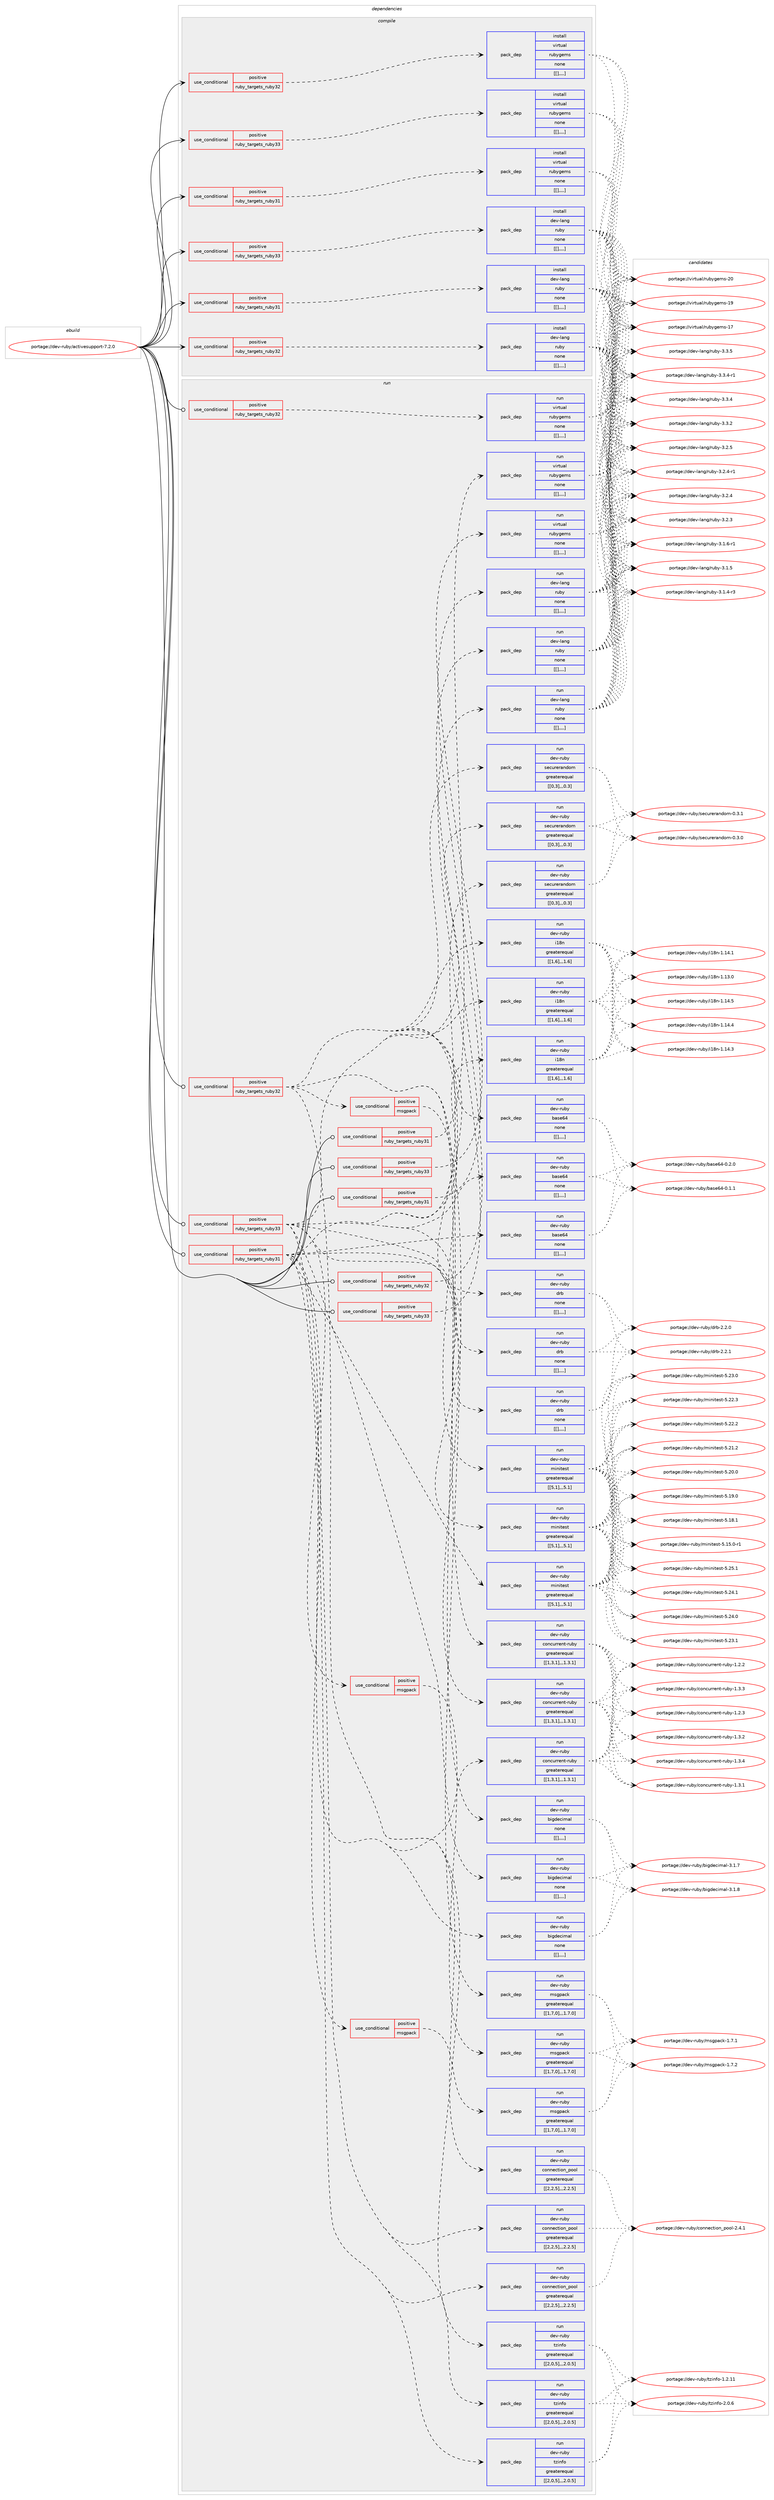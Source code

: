 digraph prolog {

# *************
# Graph options
# *************

newrank=true;
concentrate=true;
compound=true;
graph [rankdir=LR,fontname=Helvetica,fontsize=10,ranksep=1.5];#, ranksep=2.5, nodesep=0.2];
edge  [arrowhead=vee];
node  [fontname=Helvetica,fontsize=10];

# **********
# The ebuild
# **********

subgraph cluster_leftcol {
color=gray;
label=<<i>ebuild</i>>;
id [label="portage://dev-ruby/activesupport-7.2.0", color=red, width=4, href="../dev-ruby/activesupport-7.2.0.svg"];
}

# ****************
# The dependencies
# ****************

subgraph cluster_midcol {
color=gray;
label=<<i>dependencies</i>>;
subgraph cluster_compile {
fillcolor="#eeeeee";
style=filled;
label=<<i>compile</i>>;
subgraph cond45015 {
dependency177778 [label=<<TABLE BORDER="0" CELLBORDER="1" CELLSPACING="0" CELLPADDING="4"><TR><TD ROWSPAN="3" CELLPADDING="10">use_conditional</TD></TR><TR><TD>positive</TD></TR><TR><TD>ruby_targets_ruby31</TD></TR></TABLE>>, shape=none, color=red];
subgraph pack131486 {
dependency177779 [label=<<TABLE BORDER="0" CELLBORDER="1" CELLSPACING="0" CELLPADDING="4" WIDTH="220"><TR><TD ROWSPAN="6" CELLPADDING="30">pack_dep</TD></TR><TR><TD WIDTH="110">install</TD></TR><TR><TD>dev-lang</TD></TR><TR><TD>ruby</TD></TR><TR><TD>none</TD></TR><TR><TD>[[],,,,]</TD></TR></TABLE>>, shape=none, color=blue];
}
dependency177778:e -> dependency177779:w [weight=20,style="dashed",arrowhead="vee"];
}
id:e -> dependency177778:w [weight=20,style="solid",arrowhead="vee"];
subgraph cond45016 {
dependency177780 [label=<<TABLE BORDER="0" CELLBORDER="1" CELLSPACING="0" CELLPADDING="4"><TR><TD ROWSPAN="3" CELLPADDING="10">use_conditional</TD></TR><TR><TD>positive</TD></TR><TR><TD>ruby_targets_ruby31</TD></TR></TABLE>>, shape=none, color=red];
subgraph pack131487 {
dependency177781 [label=<<TABLE BORDER="0" CELLBORDER="1" CELLSPACING="0" CELLPADDING="4" WIDTH="220"><TR><TD ROWSPAN="6" CELLPADDING="30">pack_dep</TD></TR><TR><TD WIDTH="110">install</TD></TR><TR><TD>virtual</TD></TR><TR><TD>rubygems</TD></TR><TR><TD>none</TD></TR><TR><TD>[[],,,,]</TD></TR></TABLE>>, shape=none, color=blue];
}
dependency177780:e -> dependency177781:w [weight=20,style="dashed",arrowhead="vee"];
}
id:e -> dependency177780:w [weight=20,style="solid",arrowhead="vee"];
subgraph cond45017 {
dependency177782 [label=<<TABLE BORDER="0" CELLBORDER="1" CELLSPACING="0" CELLPADDING="4"><TR><TD ROWSPAN="3" CELLPADDING="10">use_conditional</TD></TR><TR><TD>positive</TD></TR><TR><TD>ruby_targets_ruby32</TD></TR></TABLE>>, shape=none, color=red];
subgraph pack131488 {
dependency177783 [label=<<TABLE BORDER="0" CELLBORDER="1" CELLSPACING="0" CELLPADDING="4" WIDTH="220"><TR><TD ROWSPAN="6" CELLPADDING="30">pack_dep</TD></TR><TR><TD WIDTH="110">install</TD></TR><TR><TD>dev-lang</TD></TR><TR><TD>ruby</TD></TR><TR><TD>none</TD></TR><TR><TD>[[],,,,]</TD></TR></TABLE>>, shape=none, color=blue];
}
dependency177782:e -> dependency177783:w [weight=20,style="dashed",arrowhead="vee"];
}
id:e -> dependency177782:w [weight=20,style="solid",arrowhead="vee"];
subgraph cond45018 {
dependency177784 [label=<<TABLE BORDER="0" CELLBORDER="1" CELLSPACING="0" CELLPADDING="4"><TR><TD ROWSPAN="3" CELLPADDING="10">use_conditional</TD></TR><TR><TD>positive</TD></TR><TR><TD>ruby_targets_ruby32</TD></TR></TABLE>>, shape=none, color=red];
subgraph pack131489 {
dependency177785 [label=<<TABLE BORDER="0" CELLBORDER="1" CELLSPACING="0" CELLPADDING="4" WIDTH="220"><TR><TD ROWSPAN="6" CELLPADDING="30">pack_dep</TD></TR><TR><TD WIDTH="110">install</TD></TR><TR><TD>virtual</TD></TR><TR><TD>rubygems</TD></TR><TR><TD>none</TD></TR><TR><TD>[[],,,,]</TD></TR></TABLE>>, shape=none, color=blue];
}
dependency177784:e -> dependency177785:w [weight=20,style="dashed",arrowhead="vee"];
}
id:e -> dependency177784:w [weight=20,style="solid",arrowhead="vee"];
subgraph cond45019 {
dependency177786 [label=<<TABLE BORDER="0" CELLBORDER="1" CELLSPACING="0" CELLPADDING="4"><TR><TD ROWSPAN="3" CELLPADDING="10">use_conditional</TD></TR><TR><TD>positive</TD></TR><TR><TD>ruby_targets_ruby33</TD></TR></TABLE>>, shape=none, color=red];
subgraph pack131490 {
dependency177787 [label=<<TABLE BORDER="0" CELLBORDER="1" CELLSPACING="0" CELLPADDING="4" WIDTH="220"><TR><TD ROWSPAN="6" CELLPADDING="30">pack_dep</TD></TR><TR><TD WIDTH="110">install</TD></TR><TR><TD>dev-lang</TD></TR><TR><TD>ruby</TD></TR><TR><TD>none</TD></TR><TR><TD>[[],,,,]</TD></TR></TABLE>>, shape=none, color=blue];
}
dependency177786:e -> dependency177787:w [weight=20,style="dashed",arrowhead="vee"];
}
id:e -> dependency177786:w [weight=20,style="solid",arrowhead="vee"];
subgraph cond45020 {
dependency177788 [label=<<TABLE BORDER="0" CELLBORDER="1" CELLSPACING="0" CELLPADDING="4"><TR><TD ROWSPAN="3" CELLPADDING="10">use_conditional</TD></TR><TR><TD>positive</TD></TR><TR><TD>ruby_targets_ruby33</TD></TR></TABLE>>, shape=none, color=red];
subgraph pack131491 {
dependency177789 [label=<<TABLE BORDER="0" CELLBORDER="1" CELLSPACING="0" CELLPADDING="4" WIDTH="220"><TR><TD ROWSPAN="6" CELLPADDING="30">pack_dep</TD></TR><TR><TD WIDTH="110">install</TD></TR><TR><TD>virtual</TD></TR><TR><TD>rubygems</TD></TR><TR><TD>none</TD></TR><TR><TD>[[],,,,]</TD></TR></TABLE>>, shape=none, color=blue];
}
dependency177788:e -> dependency177789:w [weight=20,style="dashed",arrowhead="vee"];
}
id:e -> dependency177788:w [weight=20,style="solid",arrowhead="vee"];
}
subgraph cluster_compileandrun {
fillcolor="#eeeeee";
style=filled;
label=<<i>compile and run</i>>;
}
subgraph cluster_run {
fillcolor="#eeeeee";
style=filled;
label=<<i>run</i>>;
subgraph cond45021 {
dependency177790 [label=<<TABLE BORDER="0" CELLBORDER="1" CELLSPACING="0" CELLPADDING="4"><TR><TD ROWSPAN="3" CELLPADDING="10">use_conditional</TD></TR><TR><TD>positive</TD></TR><TR><TD>ruby_targets_ruby31</TD></TR></TABLE>>, shape=none, color=red];
subgraph pack131492 {
dependency177791 [label=<<TABLE BORDER="0" CELLBORDER="1" CELLSPACING="0" CELLPADDING="4" WIDTH="220"><TR><TD ROWSPAN="6" CELLPADDING="30">pack_dep</TD></TR><TR><TD WIDTH="110">run</TD></TR><TR><TD>dev-lang</TD></TR><TR><TD>ruby</TD></TR><TR><TD>none</TD></TR><TR><TD>[[],,,,]</TD></TR></TABLE>>, shape=none, color=blue];
}
dependency177790:e -> dependency177791:w [weight=20,style="dashed",arrowhead="vee"];
}
id:e -> dependency177790:w [weight=20,style="solid",arrowhead="odot"];
subgraph cond45022 {
dependency177792 [label=<<TABLE BORDER="0" CELLBORDER="1" CELLSPACING="0" CELLPADDING="4"><TR><TD ROWSPAN="3" CELLPADDING="10">use_conditional</TD></TR><TR><TD>positive</TD></TR><TR><TD>ruby_targets_ruby31</TD></TR></TABLE>>, shape=none, color=red];
subgraph pack131493 {
dependency177793 [label=<<TABLE BORDER="0" CELLBORDER="1" CELLSPACING="0" CELLPADDING="4" WIDTH="220"><TR><TD ROWSPAN="6" CELLPADDING="30">pack_dep</TD></TR><TR><TD WIDTH="110">run</TD></TR><TR><TD>dev-ruby</TD></TR><TR><TD>base64</TD></TR><TR><TD>none</TD></TR><TR><TD>[[],,,,]</TD></TR></TABLE>>, shape=none, color=blue];
}
dependency177792:e -> dependency177793:w [weight=20,style="dashed",arrowhead="vee"];
subgraph pack131494 {
dependency177794 [label=<<TABLE BORDER="0" CELLBORDER="1" CELLSPACING="0" CELLPADDING="4" WIDTH="220"><TR><TD ROWSPAN="6" CELLPADDING="30">pack_dep</TD></TR><TR><TD WIDTH="110">run</TD></TR><TR><TD>dev-ruby</TD></TR><TR><TD>bigdecimal</TD></TR><TR><TD>none</TD></TR><TR><TD>[[],,,,]</TD></TR></TABLE>>, shape=none, color=blue];
}
dependency177792:e -> dependency177794:w [weight=20,style="dashed",arrowhead="vee"];
subgraph pack131495 {
dependency177795 [label=<<TABLE BORDER="0" CELLBORDER="1" CELLSPACING="0" CELLPADDING="4" WIDTH="220"><TR><TD ROWSPAN="6" CELLPADDING="30">pack_dep</TD></TR><TR><TD WIDTH="110">run</TD></TR><TR><TD>dev-ruby</TD></TR><TR><TD>concurrent-ruby</TD></TR><TR><TD>greaterequal</TD></TR><TR><TD>[[1,3,1],,,1.3.1]</TD></TR></TABLE>>, shape=none, color=blue];
}
dependency177792:e -> dependency177795:w [weight=20,style="dashed",arrowhead="vee"];
subgraph pack131496 {
dependency177796 [label=<<TABLE BORDER="0" CELLBORDER="1" CELLSPACING="0" CELLPADDING="4" WIDTH="220"><TR><TD ROWSPAN="6" CELLPADDING="30">pack_dep</TD></TR><TR><TD WIDTH="110">run</TD></TR><TR><TD>dev-ruby</TD></TR><TR><TD>connection_pool</TD></TR><TR><TD>greaterequal</TD></TR><TR><TD>[[2,2,5],,,2.2.5]</TD></TR></TABLE>>, shape=none, color=blue];
}
dependency177792:e -> dependency177796:w [weight=20,style="dashed",arrowhead="vee"];
subgraph pack131497 {
dependency177797 [label=<<TABLE BORDER="0" CELLBORDER="1" CELLSPACING="0" CELLPADDING="4" WIDTH="220"><TR><TD ROWSPAN="6" CELLPADDING="30">pack_dep</TD></TR><TR><TD WIDTH="110">run</TD></TR><TR><TD>dev-ruby</TD></TR><TR><TD>drb</TD></TR><TR><TD>none</TD></TR><TR><TD>[[],,,,]</TD></TR></TABLE>>, shape=none, color=blue];
}
dependency177792:e -> dependency177797:w [weight=20,style="dashed",arrowhead="vee"];
subgraph pack131498 {
dependency177798 [label=<<TABLE BORDER="0" CELLBORDER="1" CELLSPACING="0" CELLPADDING="4" WIDTH="220"><TR><TD ROWSPAN="6" CELLPADDING="30">pack_dep</TD></TR><TR><TD WIDTH="110">run</TD></TR><TR><TD>dev-ruby</TD></TR><TR><TD>i18n</TD></TR><TR><TD>greaterequal</TD></TR><TR><TD>[[1,6],,,1.6]</TD></TR></TABLE>>, shape=none, color=blue];
}
dependency177792:e -> dependency177798:w [weight=20,style="dashed",arrowhead="vee"];
subgraph pack131499 {
dependency177799 [label=<<TABLE BORDER="0" CELLBORDER="1" CELLSPACING="0" CELLPADDING="4" WIDTH="220"><TR><TD ROWSPAN="6" CELLPADDING="30">pack_dep</TD></TR><TR><TD WIDTH="110">run</TD></TR><TR><TD>dev-ruby</TD></TR><TR><TD>minitest</TD></TR><TR><TD>greaterequal</TD></TR><TR><TD>[[5,1],,,5.1]</TD></TR></TABLE>>, shape=none, color=blue];
}
dependency177792:e -> dependency177799:w [weight=20,style="dashed",arrowhead="vee"];
subgraph pack131500 {
dependency177800 [label=<<TABLE BORDER="0" CELLBORDER="1" CELLSPACING="0" CELLPADDING="4" WIDTH="220"><TR><TD ROWSPAN="6" CELLPADDING="30">pack_dep</TD></TR><TR><TD WIDTH="110">run</TD></TR><TR><TD>dev-ruby</TD></TR><TR><TD>securerandom</TD></TR><TR><TD>greaterequal</TD></TR><TR><TD>[[0,3],,,0.3]</TD></TR></TABLE>>, shape=none, color=blue];
}
dependency177792:e -> dependency177800:w [weight=20,style="dashed",arrowhead="vee"];
subgraph pack131501 {
dependency177801 [label=<<TABLE BORDER="0" CELLBORDER="1" CELLSPACING="0" CELLPADDING="4" WIDTH="220"><TR><TD ROWSPAN="6" CELLPADDING="30">pack_dep</TD></TR><TR><TD WIDTH="110">run</TD></TR><TR><TD>dev-ruby</TD></TR><TR><TD>tzinfo</TD></TR><TR><TD>greaterequal</TD></TR><TR><TD>[[2,0,5],,,2.0.5]</TD></TR></TABLE>>, shape=none, color=blue];
}
dependency177792:e -> dependency177801:w [weight=20,style="dashed",arrowhead="vee"];
subgraph cond45023 {
dependency177802 [label=<<TABLE BORDER="0" CELLBORDER="1" CELLSPACING="0" CELLPADDING="4"><TR><TD ROWSPAN="3" CELLPADDING="10">use_conditional</TD></TR><TR><TD>positive</TD></TR><TR><TD>msgpack</TD></TR></TABLE>>, shape=none, color=red];
subgraph pack131502 {
dependency177803 [label=<<TABLE BORDER="0" CELLBORDER="1" CELLSPACING="0" CELLPADDING="4" WIDTH="220"><TR><TD ROWSPAN="6" CELLPADDING="30">pack_dep</TD></TR><TR><TD WIDTH="110">run</TD></TR><TR><TD>dev-ruby</TD></TR><TR><TD>msgpack</TD></TR><TR><TD>greaterequal</TD></TR><TR><TD>[[1,7,0],,,1.7.0]</TD></TR></TABLE>>, shape=none, color=blue];
}
dependency177802:e -> dependency177803:w [weight=20,style="dashed",arrowhead="vee"];
}
dependency177792:e -> dependency177802:w [weight=20,style="dashed",arrowhead="vee"];
}
id:e -> dependency177792:w [weight=20,style="solid",arrowhead="odot"];
subgraph cond45024 {
dependency177804 [label=<<TABLE BORDER="0" CELLBORDER="1" CELLSPACING="0" CELLPADDING="4"><TR><TD ROWSPAN="3" CELLPADDING="10">use_conditional</TD></TR><TR><TD>positive</TD></TR><TR><TD>ruby_targets_ruby31</TD></TR></TABLE>>, shape=none, color=red];
subgraph pack131503 {
dependency177805 [label=<<TABLE BORDER="0" CELLBORDER="1" CELLSPACING="0" CELLPADDING="4" WIDTH="220"><TR><TD ROWSPAN="6" CELLPADDING="30">pack_dep</TD></TR><TR><TD WIDTH="110">run</TD></TR><TR><TD>virtual</TD></TR><TR><TD>rubygems</TD></TR><TR><TD>none</TD></TR><TR><TD>[[],,,,]</TD></TR></TABLE>>, shape=none, color=blue];
}
dependency177804:e -> dependency177805:w [weight=20,style="dashed",arrowhead="vee"];
}
id:e -> dependency177804:w [weight=20,style="solid",arrowhead="odot"];
subgraph cond45025 {
dependency177806 [label=<<TABLE BORDER="0" CELLBORDER="1" CELLSPACING="0" CELLPADDING="4"><TR><TD ROWSPAN="3" CELLPADDING="10">use_conditional</TD></TR><TR><TD>positive</TD></TR><TR><TD>ruby_targets_ruby32</TD></TR></TABLE>>, shape=none, color=red];
subgraph pack131504 {
dependency177807 [label=<<TABLE BORDER="0" CELLBORDER="1" CELLSPACING="0" CELLPADDING="4" WIDTH="220"><TR><TD ROWSPAN="6" CELLPADDING="30">pack_dep</TD></TR><TR><TD WIDTH="110">run</TD></TR><TR><TD>dev-lang</TD></TR><TR><TD>ruby</TD></TR><TR><TD>none</TD></TR><TR><TD>[[],,,,]</TD></TR></TABLE>>, shape=none, color=blue];
}
dependency177806:e -> dependency177807:w [weight=20,style="dashed",arrowhead="vee"];
}
id:e -> dependency177806:w [weight=20,style="solid",arrowhead="odot"];
subgraph cond45026 {
dependency177808 [label=<<TABLE BORDER="0" CELLBORDER="1" CELLSPACING="0" CELLPADDING="4"><TR><TD ROWSPAN="3" CELLPADDING="10">use_conditional</TD></TR><TR><TD>positive</TD></TR><TR><TD>ruby_targets_ruby32</TD></TR></TABLE>>, shape=none, color=red];
subgraph pack131505 {
dependency177809 [label=<<TABLE BORDER="0" CELLBORDER="1" CELLSPACING="0" CELLPADDING="4" WIDTH="220"><TR><TD ROWSPAN="6" CELLPADDING="30">pack_dep</TD></TR><TR><TD WIDTH="110">run</TD></TR><TR><TD>dev-ruby</TD></TR><TR><TD>base64</TD></TR><TR><TD>none</TD></TR><TR><TD>[[],,,,]</TD></TR></TABLE>>, shape=none, color=blue];
}
dependency177808:e -> dependency177809:w [weight=20,style="dashed",arrowhead="vee"];
subgraph pack131506 {
dependency177810 [label=<<TABLE BORDER="0" CELLBORDER="1" CELLSPACING="0" CELLPADDING="4" WIDTH="220"><TR><TD ROWSPAN="6" CELLPADDING="30">pack_dep</TD></TR><TR><TD WIDTH="110">run</TD></TR><TR><TD>dev-ruby</TD></TR><TR><TD>bigdecimal</TD></TR><TR><TD>none</TD></TR><TR><TD>[[],,,,]</TD></TR></TABLE>>, shape=none, color=blue];
}
dependency177808:e -> dependency177810:w [weight=20,style="dashed",arrowhead="vee"];
subgraph pack131507 {
dependency177811 [label=<<TABLE BORDER="0" CELLBORDER="1" CELLSPACING="0" CELLPADDING="4" WIDTH="220"><TR><TD ROWSPAN="6" CELLPADDING="30">pack_dep</TD></TR><TR><TD WIDTH="110">run</TD></TR><TR><TD>dev-ruby</TD></TR><TR><TD>concurrent-ruby</TD></TR><TR><TD>greaterequal</TD></TR><TR><TD>[[1,3,1],,,1.3.1]</TD></TR></TABLE>>, shape=none, color=blue];
}
dependency177808:e -> dependency177811:w [weight=20,style="dashed",arrowhead="vee"];
subgraph pack131508 {
dependency177812 [label=<<TABLE BORDER="0" CELLBORDER="1" CELLSPACING="0" CELLPADDING="4" WIDTH="220"><TR><TD ROWSPAN="6" CELLPADDING="30">pack_dep</TD></TR><TR><TD WIDTH="110">run</TD></TR><TR><TD>dev-ruby</TD></TR><TR><TD>connection_pool</TD></TR><TR><TD>greaterequal</TD></TR><TR><TD>[[2,2,5],,,2.2.5]</TD></TR></TABLE>>, shape=none, color=blue];
}
dependency177808:e -> dependency177812:w [weight=20,style="dashed",arrowhead="vee"];
subgraph pack131509 {
dependency177813 [label=<<TABLE BORDER="0" CELLBORDER="1" CELLSPACING="0" CELLPADDING="4" WIDTH="220"><TR><TD ROWSPAN="6" CELLPADDING="30">pack_dep</TD></TR><TR><TD WIDTH="110">run</TD></TR><TR><TD>dev-ruby</TD></TR><TR><TD>drb</TD></TR><TR><TD>none</TD></TR><TR><TD>[[],,,,]</TD></TR></TABLE>>, shape=none, color=blue];
}
dependency177808:e -> dependency177813:w [weight=20,style="dashed",arrowhead="vee"];
subgraph pack131510 {
dependency177814 [label=<<TABLE BORDER="0" CELLBORDER="1" CELLSPACING="0" CELLPADDING="4" WIDTH="220"><TR><TD ROWSPAN="6" CELLPADDING="30">pack_dep</TD></TR><TR><TD WIDTH="110">run</TD></TR><TR><TD>dev-ruby</TD></TR><TR><TD>i18n</TD></TR><TR><TD>greaterequal</TD></TR><TR><TD>[[1,6],,,1.6]</TD></TR></TABLE>>, shape=none, color=blue];
}
dependency177808:e -> dependency177814:w [weight=20,style="dashed",arrowhead="vee"];
subgraph pack131511 {
dependency177815 [label=<<TABLE BORDER="0" CELLBORDER="1" CELLSPACING="0" CELLPADDING="4" WIDTH="220"><TR><TD ROWSPAN="6" CELLPADDING="30">pack_dep</TD></TR><TR><TD WIDTH="110">run</TD></TR><TR><TD>dev-ruby</TD></TR><TR><TD>minitest</TD></TR><TR><TD>greaterequal</TD></TR><TR><TD>[[5,1],,,5.1]</TD></TR></TABLE>>, shape=none, color=blue];
}
dependency177808:e -> dependency177815:w [weight=20,style="dashed",arrowhead="vee"];
subgraph pack131512 {
dependency177816 [label=<<TABLE BORDER="0" CELLBORDER="1" CELLSPACING="0" CELLPADDING="4" WIDTH="220"><TR><TD ROWSPAN="6" CELLPADDING="30">pack_dep</TD></TR><TR><TD WIDTH="110">run</TD></TR><TR><TD>dev-ruby</TD></TR><TR><TD>securerandom</TD></TR><TR><TD>greaterequal</TD></TR><TR><TD>[[0,3],,,0.3]</TD></TR></TABLE>>, shape=none, color=blue];
}
dependency177808:e -> dependency177816:w [weight=20,style="dashed",arrowhead="vee"];
subgraph pack131513 {
dependency177817 [label=<<TABLE BORDER="0" CELLBORDER="1" CELLSPACING="0" CELLPADDING="4" WIDTH="220"><TR><TD ROWSPAN="6" CELLPADDING="30">pack_dep</TD></TR><TR><TD WIDTH="110">run</TD></TR><TR><TD>dev-ruby</TD></TR><TR><TD>tzinfo</TD></TR><TR><TD>greaterequal</TD></TR><TR><TD>[[2,0,5],,,2.0.5]</TD></TR></TABLE>>, shape=none, color=blue];
}
dependency177808:e -> dependency177817:w [weight=20,style="dashed",arrowhead="vee"];
subgraph cond45027 {
dependency177818 [label=<<TABLE BORDER="0" CELLBORDER="1" CELLSPACING="0" CELLPADDING="4"><TR><TD ROWSPAN="3" CELLPADDING="10">use_conditional</TD></TR><TR><TD>positive</TD></TR><TR><TD>msgpack</TD></TR></TABLE>>, shape=none, color=red];
subgraph pack131514 {
dependency177819 [label=<<TABLE BORDER="0" CELLBORDER="1" CELLSPACING="0" CELLPADDING="4" WIDTH="220"><TR><TD ROWSPAN="6" CELLPADDING="30">pack_dep</TD></TR><TR><TD WIDTH="110">run</TD></TR><TR><TD>dev-ruby</TD></TR><TR><TD>msgpack</TD></TR><TR><TD>greaterequal</TD></TR><TR><TD>[[1,7,0],,,1.7.0]</TD></TR></TABLE>>, shape=none, color=blue];
}
dependency177818:e -> dependency177819:w [weight=20,style="dashed",arrowhead="vee"];
}
dependency177808:e -> dependency177818:w [weight=20,style="dashed",arrowhead="vee"];
}
id:e -> dependency177808:w [weight=20,style="solid",arrowhead="odot"];
subgraph cond45028 {
dependency177820 [label=<<TABLE BORDER="0" CELLBORDER="1" CELLSPACING="0" CELLPADDING="4"><TR><TD ROWSPAN="3" CELLPADDING="10">use_conditional</TD></TR><TR><TD>positive</TD></TR><TR><TD>ruby_targets_ruby32</TD></TR></TABLE>>, shape=none, color=red];
subgraph pack131515 {
dependency177821 [label=<<TABLE BORDER="0" CELLBORDER="1" CELLSPACING="0" CELLPADDING="4" WIDTH="220"><TR><TD ROWSPAN="6" CELLPADDING="30">pack_dep</TD></TR><TR><TD WIDTH="110">run</TD></TR><TR><TD>virtual</TD></TR><TR><TD>rubygems</TD></TR><TR><TD>none</TD></TR><TR><TD>[[],,,,]</TD></TR></TABLE>>, shape=none, color=blue];
}
dependency177820:e -> dependency177821:w [weight=20,style="dashed",arrowhead="vee"];
}
id:e -> dependency177820:w [weight=20,style="solid",arrowhead="odot"];
subgraph cond45029 {
dependency177822 [label=<<TABLE BORDER="0" CELLBORDER="1" CELLSPACING="0" CELLPADDING="4"><TR><TD ROWSPAN="3" CELLPADDING="10">use_conditional</TD></TR><TR><TD>positive</TD></TR><TR><TD>ruby_targets_ruby33</TD></TR></TABLE>>, shape=none, color=red];
subgraph pack131516 {
dependency177823 [label=<<TABLE BORDER="0" CELLBORDER="1" CELLSPACING="0" CELLPADDING="4" WIDTH="220"><TR><TD ROWSPAN="6" CELLPADDING="30">pack_dep</TD></TR><TR><TD WIDTH="110">run</TD></TR><TR><TD>dev-lang</TD></TR><TR><TD>ruby</TD></TR><TR><TD>none</TD></TR><TR><TD>[[],,,,]</TD></TR></TABLE>>, shape=none, color=blue];
}
dependency177822:e -> dependency177823:w [weight=20,style="dashed",arrowhead="vee"];
}
id:e -> dependency177822:w [weight=20,style="solid",arrowhead="odot"];
subgraph cond45030 {
dependency177824 [label=<<TABLE BORDER="0" CELLBORDER="1" CELLSPACING="0" CELLPADDING="4"><TR><TD ROWSPAN="3" CELLPADDING="10">use_conditional</TD></TR><TR><TD>positive</TD></TR><TR><TD>ruby_targets_ruby33</TD></TR></TABLE>>, shape=none, color=red];
subgraph pack131517 {
dependency177825 [label=<<TABLE BORDER="0" CELLBORDER="1" CELLSPACING="0" CELLPADDING="4" WIDTH="220"><TR><TD ROWSPAN="6" CELLPADDING="30">pack_dep</TD></TR><TR><TD WIDTH="110">run</TD></TR><TR><TD>dev-ruby</TD></TR><TR><TD>base64</TD></TR><TR><TD>none</TD></TR><TR><TD>[[],,,,]</TD></TR></TABLE>>, shape=none, color=blue];
}
dependency177824:e -> dependency177825:w [weight=20,style="dashed",arrowhead="vee"];
subgraph pack131518 {
dependency177826 [label=<<TABLE BORDER="0" CELLBORDER="1" CELLSPACING="0" CELLPADDING="4" WIDTH="220"><TR><TD ROWSPAN="6" CELLPADDING="30">pack_dep</TD></TR><TR><TD WIDTH="110">run</TD></TR><TR><TD>dev-ruby</TD></TR><TR><TD>bigdecimal</TD></TR><TR><TD>none</TD></TR><TR><TD>[[],,,,]</TD></TR></TABLE>>, shape=none, color=blue];
}
dependency177824:e -> dependency177826:w [weight=20,style="dashed",arrowhead="vee"];
subgraph pack131519 {
dependency177827 [label=<<TABLE BORDER="0" CELLBORDER="1" CELLSPACING="0" CELLPADDING="4" WIDTH="220"><TR><TD ROWSPAN="6" CELLPADDING="30">pack_dep</TD></TR><TR><TD WIDTH="110">run</TD></TR><TR><TD>dev-ruby</TD></TR><TR><TD>concurrent-ruby</TD></TR><TR><TD>greaterequal</TD></TR><TR><TD>[[1,3,1],,,1.3.1]</TD></TR></TABLE>>, shape=none, color=blue];
}
dependency177824:e -> dependency177827:w [weight=20,style="dashed",arrowhead="vee"];
subgraph pack131520 {
dependency177828 [label=<<TABLE BORDER="0" CELLBORDER="1" CELLSPACING="0" CELLPADDING="4" WIDTH="220"><TR><TD ROWSPAN="6" CELLPADDING="30">pack_dep</TD></TR><TR><TD WIDTH="110">run</TD></TR><TR><TD>dev-ruby</TD></TR><TR><TD>connection_pool</TD></TR><TR><TD>greaterequal</TD></TR><TR><TD>[[2,2,5],,,2.2.5]</TD></TR></TABLE>>, shape=none, color=blue];
}
dependency177824:e -> dependency177828:w [weight=20,style="dashed",arrowhead="vee"];
subgraph pack131521 {
dependency177829 [label=<<TABLE BORDER="0" CELLBORDER="1" CELLSPACING="0" CELLPADDING="4" WIDTH="220"><TR><TD ROWSPAN="6" CELLPADDING="30">pack_dep</TD></TR><TR><TD WIDTH="110">run</TD></TR><TR><TD>dev-ruby</TD></TR><TR><TD>drb</TD></TR><TR><TD>none</TD></TR><TR><TD>[[],,,,]</TD></TR></TABLE>>, shape=none, color=blue];
}
dependency177824:e -> dependency177829:w [weight=20,style="dashed",arrowhead="vee"];
subgraph pack131522 {
dependency177830 [label=<<TABLE BORDER="0" CELLBORDER="1" CELLSPACING="0" CELLPADDING="4" WIDTH="220"><TR><TD ROWSPAN="6" CELLPADDING="30">pack_dep</TD></TR><TR><TD WIDTH="110">run</TD></TR><TR><TD>dev-ruby</TD></TR><TR><TD>i18n</TD></TR><TR><TD>greaterequal</TD></TR><TR><TD>[[1,6],,,1.6]</TD></TR></TABLE>>, shape=none, color=blue];
}
dependency177824:e -> dependency177830:w [weight=20,style="dashed",arrowhead="vee"];
subgraph pack131523 {
dependency177831 [label=<<TABLE BORDER="0" CELLBORDER="1" CELLSPACING="0" CELLPADDING="4" WIDTH="220"><TR><TD ROWSPAN="6" CELLPADDING="30">pack_dep</TD></TR><TR><TD WIDTH="110">run</TD></TR><TR><TD>dev-ruby</TD></TR><TR><TD>minitest</TD></TR><TR><TD>greaterequal</TD></TR><TR><TD>[[5,1],,,5.1]</TD></TR></TABLE>>, shape=none, color=blue];
}
dependency177824:e -> dependency177831:w [weight=20,style="dashed",arrowhead="vee"];
subgraph pack131524 {
dependency177832 [label=<<TABLE BORDER="0" CELLBORDER="1" CELLSPACING="0" CELLPADDING="4" WIDTH="220"><TR><TD ROWSPAN="6" CELLPADDING="30">pack_dep</TD></TR><TR><TD WIDTH="110">run</TD></TR><TR><TD>dev-ruby</TD></TR><TR><TD>securerandom</TD></TR><TR><TD>greaterequal</TD></TR><TR><TD>[[0,3],,,0.3]</TD></TR></TABLE>>, shape=none, color=blue];
}
dependency177824:e -> dependency177832:w [weight=20,style="dashed",arrowhead="vee"];
subgraph pack131525 {
dependency177833 [label=<<TABLE BORDER="0" CELLBORDER="1" CELLSPACING="0" CELLPADDING="4" WIDTH="220"><TR><TD ROWSPAN="6" CELLPADDING="30">pack_dep</TD></TR><TR><TD WIDTH="110">run</TD></TR><TR><TD>dev-ruby</TD></TR><TR><TD>tzinfo</TD></TR><TR><TD>greaterequal</TD></TR><TR><TD>[[2,0,5],,,2.0.5]</TD></TR></TABLE>>, shape=none, color=blue];
}
dependency177824:e -> dependency177833:w [weight=20,style="dashed",arrowhead="vee"];
subgraph cond45031 {
dependency177834 [label=<<TABLE BORDER="0" CELLBORDER="1" CELLSPACING="0" CELLPADDING="4"><TR><TD ROWSPAN="3" CELLPADDING="10">use_conditional</TD></TR><TR><TD>positive</TD></TR><TR><TD>msgpack</TD></TR></TABLE>>, shape=none, color=red];
subgraph pack131526 {
dependency177835 [label=<<TABLE BORDER="0" CELLBORDER="1" CELLSPACING="0" CELLPADDING="4" WIDTH="220"><TR><TD ROWSPAN="6" CELLPADDING="30">pack_dep</TD></TR><TR><TD WIDTH="110">run</TD></TR><TR><TD>dev-ruby</TD></TR><TR><TD>msgpack</TD></TR><TR><TD>greaterequal</TD></TR><TR><TD>[[1,7,0],,,1.7.0]</TD></TR></TABLE>>, shape=none, color=blue];
}
dependency177834:e -> dependency177835:w [weight=20,style="dashed",arrowhead="vee"];
}
dependency177824:e -> dependency177834:w [weight=20,style="dashed",arrowhead="vee"];
}
id:e -> dependency177824:w [weight=20,style="solid",arrowhead="odot"];
subgraph cond45032 {
dependency177836 [label=<<TABLE BORDER="0" CELLBORDER="1" CELLSPACING="0" CELLPADDING="4"><TR><TD ROWSPAN="3" CELLPADDING="10">use_conditional</TD></TR><TR><TD>positive</TD></TR><TR><TD>ruby_targets_ruby33</TD></TR></TABLE>>, shape=none, color=red];
subgraph pack131527 {
dependency177837 [label=<<TABLE BORDER="0" CELLBORDER="1" CELLSPACING="0" CELLPADDING="4" WIDTH="220"><TR><TD ROWSPAN="6" CELLPADDING="30">pack_dep</TD></TR><TR><TD WIDTH="110">run</TD></TR><TR><TD>virtual</TD></TR><TR><TD>rubygems</TD></TR><TR><TD>none</TD></TR><TR><TD>[[],,,,]</TD></TR></TABLE>>, shape=none, color=blue];
}
dependency177836:e -> dependency177837:w [weight=20,style="dashed",arrowhead="vee"];
}
id:e -> dependency177836:w [weight=20,style="solid",arrowhead="odot"];
}
}

# **************
# The candidates
# **************

subgraph cluster_choices {
rank=same;
color=gray;
label=<<i>candidates</i>>;

subgraph choice131486 {
color=black;
nodesep=1;
choice10010111845108971101034711411798121455146514653 [label="portage://dev-lang/ruby-3.3.5", color=red, width=4,href="../dev-lang/ruby-3.3.5.svg"];
choice100101118451089711010347114117981214551465146524511449 [label="portage://dev-lang/ruby-3.3.4-r1", color=red, width=4,href="../dev-lang/ruby-3.3.4-r1.svg"];
choice10010111845108971101034711411798121455146514652 [label="portage://dev-lang/ruby-3.3.4", color=red, width=4,href="../dev-lang/ruby-3.3.4.svg"];
choice10010111845108971101034711411798121455146514650 [label="portage://dev-lang/ruby-3.3.2", color=red, width=4,href="../dev-lang/ruby-3.3.2.svg"];
choice10010111845108971101034711411798121455146504653 [label="portage://dev-lang/ruby-3.2.5", color=red, width=4,href="../dev-lang/ruby-3.2.5.svg"];
choice100101118451089711010347114117981214551465046524511449 [label="portage://dev-lang/ruby-3.2.4-r1", color=red, width=4,href="../dev-lang/ruby-3.2.4-r1.svg"];
choice10010111845108971101034711411798121455146504652 [label="portage://dev-lang/ruby-3.2.4", color=red, width=4,href="../dev-lang/ruby-3.2.4.svg"];
choice10010111845108971101034711411798121455146504651 [label="portage://dev-lang/ruby-3.2.3", color=red, width=4,href="../dev-lang/ruby-3.2.3.svg"];
choice100101118451089711010347114117981214551464946544511449 [label="portage://dev-lang/ruby-3.1.6-r1", color=red, width=4,href="../dev-lang/ruby-3.1.6-r1.svg"];
choice10010111845108971101034711411798121455146494653 [label="portage://dev-lang/ruby-3.1.5", color=red, width=4,href="../dev-lang/ruby-3.1.5.svg"];
choice100101118451089711010347114117981214551464946524511451 [label="portage://dev-lang/ruby-3.1.4-r3", color=red, width=4,href="../dev-lang/ruby-3.1.4-r3.svg"];
dependency177779:e -> choice10010111845108971101034711411798121455146514653:w [style=dotted,weight="100"];
dependency177779:e -> choice100101118451089711010347114117981214551465146524511449:w [style=dotted,weight="100"];
dependency177779:e -> choice10010111845108971101034711411798121455146514652:w [style=dotted,weight="100"];
dependency177779:e -> choice10010111845108971101034711411798121455146514650:w [style=dotted,weight="100"];
dependency177779:e -> choice10010111845108971101034711411798121455146504653:w [style=dotted,weight="100"];
dependency177779:e -> choice100101118451089711010347114117981214551465046524511449:w [style=dotted,weight="100"];
dependency177779:e -> choice10010111845108971101034711411798121455146504652:w [style=dotted,weight="100"];
dependency177779:e -> choice10010111845108971101034711411798121455146504651:w [style=dotted,weight="100"];
dependency177779:e -> choice100101118451089711010347114117981214551464946544511449:w [style=dotted,weight="100"];
dependency177779:e -> choice10010111845108971101034711411798121455146494653:w [style=dotted,weight="100"];
dependency177779:e -> choice100101118451089711010347114117981214551464946524511451:w [style=dotted,weight="100"];
}
subgraph choice131487 {
color=black;
nodesep=1;
choice118105114116117971084711411798121103101109115455048 [label="portage://virtual/rubygems-20", color=red, width=4,href="../virtual/rubygems-20.svg"];
choice118105114116117971084711411798121103101109115454957 [label="portage://virtual/rubygems-19", color=red, width=4,href="../virtual/rubygems-19.svg"];
choice118105114116117971084711411798121103101109115454955 [label="portage://virtual/rubygems-17", color=red, width=4,href="../virtual/rubygems-17.svg"];
dependency177781:e -> choice118105114116117971084711411798121103101109115455048:w [style=dotted,weight="100"];
dependency177781:e -> choice118105114116117971084711411798121103101109115454957:w [style=dotted,weight="100"];
dependency177781:e -> choice118105114116117971084711411798121103101109115454955:w [style=dotted,weight="100"];
}
subgraph choice131488 {
color=black;
nodesep=1;
choice10010111845108971101034711411798121455146514653 [label="portage://dev-lang/ruby-3.3.5", color=red, width=4,href="../dev-lang/ruby-3.3.5.svg"];
choice100101118451089711010347114117981214551465146524511449 [label="portage://dev-lang/ruby-3.3.4-r1", color=red, width=4,href="../dev-lang/ruby-3.3.4-r1.svg"];
choice10010111845108971101034711411798121455146514652 [label="portage://dev-lang/ruby-3.3.4", color=red, width=4,href="../dev-lang/ruby-3.3.4.svg"];
choice10010111845108971101034711411798121455146514650 [label="portage://dev-lang/ruby-3.3.2", color=red, width=4,href="../dev-lang/ruby-3.3.2.svg"];
choice10010111845108971101034711411798121455146504653 [label="portage://dev-lang/ruby-3.2.5", color=red, width=4,href="../dev-lang/ruby-3.2.5.svg"];
choice100101118451089711010347114117981214551465046524511449 [label="portage://dev-lang/ruby-3.2.4-r1", color=red, width=4,href="../dev-lang/ruby-3.2.4-r1.svg"];
choice10010111845108971101034711411798121455146504652 [label="portage://dev-lang/ruby-3.2.4", color=red, width=4,href="../dev-lang/ruby-3.2.4.svg"];
choice10010111845108971101034711411798121455146504651 [label="portage://dev-lang/ruby-3.2.3", color=red, width=4,href="../dev-lang/ruby-3.2.3.svg"];
choice100101118451089711010347114117981214551464946544511449 [label="portage://dev-lang/ruby-3.1.6-r1", color=red, width=4,href="../dev-lang/ruby-3.1.6-r1.svg"];
choice10010111845108971101034711411798121455146494653 [label="portage://dev-lang/ruby-3.1.5", color=red, width=4,href="../dev-lang/ruby-3.1.5.svg"];
choice100101118451089711010347114117981214551464946524511451 [label="portage://dev-lang/ruby-3.1.4-r3", color=red, width=4,href="../dev-lang/ruby-3.1.4-r3.svg"];
dependency177783:e -> choice10010111845108971101034711411798121455146514653:w [style=dotted,weight="100"];
dependency177783:e -> choice100101118451089711010347114117981214551465146524511449:w [style=dotted,weight="100"];
dependency177783:e -> choice10010111845108971101034711411798121455146514652:w [style=dotted,weight="100"];
dependency177783:e -> choice10010111845108971101034711411798121455146514650:w [style=dotted,weight="100"];
dependency177783:e -> choice10010111845108971101034711411798121455146504653:w [style=dotted,weight="100"];
dependency177783:e -> choice100101118451089711010347114117981214551465046524511449:w [style=dotted,weight="100"];
dependency177783:e -> choice10010111845108971101034711411798121455146504652:w [style=dotted,weight="100"];
dependency177783:e -> choice10010111845108971101034711411798121455146504651:w [style=dotted,weight="100"];
dependency177783:e -> choice100101118451089711010347114117981214551464946544511449:w [style=dotted,weight="100"];
dependency177783:e -> choice10010111845108971101034711411798121455146494653:w [style=dotted,weight="100"];
dependency177783:e -> choice100101118451089711010347114117981214551464946524511451:w [style=dotted,weight="100"];
}
subgraph choice131489 {
color=black;
nodesep=1;
choice118105114116117971084711411798121103101109115455048 [label="portage://virtual/rubygems-20", color=red, width=4,href="../virtual/rubygems-20.svg"];
choice118105114116117971084711411798121103101109115454957 [label="portage://virtual/rubygems-19", color=red, width=4,href="../virtual/rubygems-19.svg"];
choice118105114116117971084711411798121103101109115454955 [label="portage://virtual/rubygems-17", color=red, width=4,href="../virtual/rubygems-17.svg"];
dependency177785:e -> choice118105114116117971084711411798121103101109115455048:w [style=dotted,weight="100"];
dependency177785:e -> choice118105114116117971084711411798121103101109115454957:w [style=dotted,weight="100"];
dependency177785:e -> choice118105114116117971084711411798121103101109115454955:w [style=dotted,weight="100"];
}
subgraph choice131490 {
color=black;
nodesep=1;
choice10010111845108971101034711411798121455146514653 [label="portage://dev-lang/ruby-3.3.5", color=red, width=4,href="../dev-lang/ruby-3.3.5.svg"];
choice100101118451089711010347114117981214551465146524511449 [label="portage://dev-lang/ruby-3.3.4-r1", color=red, width=4,href="../dev-lang/ruby-3.3.4-r1.svg"];
choice10010111845108971101034711411798121455146514652 [label="portage://dev-lang/ruby-3.3.4", color=red, width=4,href="../dev-lang/ruby-3.3.4.svg"];
choice10010111845108971101034711411798121455146514650 [label="portage://dev-lang/ruby-3.3.2", color=red, width=4,href="../dev-lang/ruby-3.3.2.svg"];
choice10010111845108971101034711411798121455146504653 [label="portage://dev-lang/ruby-3.2.5", color=red, width=4,href="../dev-lang/ruby-3.2.5.svg"];
choice100101118451089711010347114117981214551465046524511449 [label="portage://dev-lang/ruby-3.2.4-r1", color=red, width=4,href="../dev-lang/ruby-3.2.4-r1.svg"];
choice10010111845108971101034711411798121455146504652 [label="portage://dev-lang/ruby-3.2.4", color=red, width=4,href="../dev-lang/ruby-3.2.4.svg"];
choice10010111845108971101034711411798121455146504651 [label="portage://dev-lang/ruby-3.2.3", color=red, width=4,href="../dev-lang/ruby-3.2.3.svg"];
choice100101118451089711010347114117981214551464946544511449 [label="portage://dev-lang/ruby-3.1.6-r1", color=red, width=4,href="../dev-lang/ruby-3.1.6-r1.svg"];
choice10010111845108971101034711411798121455146494653 [label="portage://dev-lang/ruby-3.1.5", color=red, width=4,href="../dev-lang/ruby-3.1.5.svg"];
choice100101118451089711010347114117981214551464946524511451 [label="portage://dev-lang/ruby-3.1.4-r3", color=red, width=4,href="../dev-lang/ruby-3.1.4-r3.svg"];
dependency177787:e -> choice10010111845108971101034711411798121455146514653:w [style=dotted,weight="100"];
dependency177787:e -> choice100101118451089711010347114117981214551465146524511449:w [style=dotted,weight="100"];
dependency177787:e -> choice10010111845108971101034711411798121455146514652:w [style=dotted,weight="100"];
dependency177787:e -> choice10010111845108971101034711411798121455146514650:w [style=dotted,weight="100"];
dependency177787:e -> choice10010111845108971101034711411798121455146504653:w [style=dotted,weight="100"];
dependency177787:e -> choice100101118451089711010347114117981214551465046524511449:w [style=dotted,weight="100"];
dependency177787:e -> choice10010111845108971101034711411798121455146504652:w [style=dotted,weight="100"];
dependency177787:e -> choice10010111845108971101034711411798121455146504651:w [style=dotted,weight="100"];
dependency177787:e -> choice100101118451089711010347114117981214551464946544511449:w [style=dotted,weight="100"];
dependency177787:e -> choice10010111845108971101034711411798121455146494653:w [style=dotted,weight="100"];
dependency177787:e -> choice100101118451089711010347114117981214551464946524511451:w [style=dotted,weight="100"];
}
subgraph choice131491 {
color=black;
nodesep=1;
choice118105114116117971084711411798121103101109115455048 [label="portage://virtual/rubygems-20", color=red, width=4,href="../virtual/rubygems-20.svg"];
choice118105114116117971084711411798121103101109115454957 [label="portage://virtual/rubygems-19", color=red, width=4,href="../virtual/rubygems-19.svg"];
choice118105114116117971084711411798121103101109115454955 [label="portage://virtual/rubygems-17", color=red, width=4,href="../virtual/rubygems-17.svg"];
dependency177789:e -> choice118105114116117971084711411798121103101109115455048:w [style=dotted,weight="100"];
dependency177789:e -> choice118105114116117971084711411798121103101109115454957:w [style=dotted,weight="100"];
dependency177789:e -> choice118105114116117971084711411798121103101109115454955:w [style=dotted,weight="100"];
}
subgraph choice131492 {
color=black;
nodesep=1;
choice10010111845108971101034711411798121455146514653 [label="portage://dev-lang/ruby-3.3.5", color=red, width=4,href="../dev-lang/ruby-3.3.5.svg"];
choice100101118451089711010347114117981214551465146524511449 [label="portage://dev-lang/ruby-3.3.4-r1", color=red, width=4,href="../dev-lang/ruby-3.3.4-r1.svg"];
choice10010111845108971101034711411798121455146514652 [label="portage://dev-lang/ruby-3.3.4", color=red, width=4,href="../dev-lang/ruby-3.3.4.svg"];
choice10010111845108971101034711411798121455146514650 [label="portage://dev-lang/ruby-3.3.2", color=red, width=4,href="../dev-lang/ruby-3.3.2.svg"];
choice10010111845108971101034711411798121455146504653 [label="portage://dev-lang/ruby-3.2.5", color=red, width=4,href="../dev-lang/ruby-3.2.5.svg"];
choice100101118451089711010347114117981214551465046524511449 [label="portage://dev-lang/ruby-3.2.4-r1", color=red, width=4,href="../dev-lang/ruby-3.2.4-r1.svg"];
choice10010111845108971101034711411798121455146504652 [label="portage://dev-lang/ruby-3.2.4", color=red, width=4,href="../dev-lang/ruby-3.2.4.svg"];
choice10010111845108971101034711411798121455146504651 [label="portage://dev-lang/ruby-3.2.3", color=red, width=4,href="../dev-lang/ruby-3.2.3.svg"];
choice100101118451089711010347114117981214551464946544511449 [label="portage://dev-lang/ruby-3.1.6-r1", color=red, width=4,href="../dev-lang/ruby-3.1.6-r1.svg"];
choice10010111845108971101034711411798121455146494653 [label="portage://dev-lang/ruby-3.1.5", color=red, width=4,href="../dev-lang/ruby-3.1.5.svg"];
choice100101118451089711010347114117981214551464946524511451 [label="portage://dev-lang/ruby-3.1.4-r3", color=red, width=4,href="../dev-lang/ruby-3.1.4-r3.svg"];
dependency177791:e -> choice10010111845108971101034711411798121455146514653:w [style=dotted,weight="100"];
dependency177791:e -> choice100101118451089711010347114117981214551465146524511449:w [style=dotted,weight="100"];
dependency177791:e -> choice10010111845108971101034711411798121455146514652:w [style=dotted,weight="100"];
dependency177791:e -> choice10010111845108971101034711411798121455146514650:w [style=dotted,weight="100"];
dependency177791:e -> choice10010111845108971101034711411798121455146504653:w [style=dotted,weight="100"];
dependency177791:e -> choice100101118451089711010347114117981214551465046524511449:w [style=dotted,weight="100"];
dependency177791:e -> choice10010111845108971101034711411798121455146504652:w [style=dotted,weight="100"];
dependency177791:e -> choice10010111845108971101034711411798121455146504651:w [style=dotted,weight="100"];
dependency177791:e -> choice100101118451089711010347114117981214551464946544511449:w [style=dotted,weight="100"];
dependency177791:e -> choice10010111845108971101034711411798121455146494653:w [style=dotted,weight="100"];
dependency177791:e -> choice100101118451089711010347114117981214551464946524511451:w [style=dotted,weight="100"];
}
subgraph choice131493 {
color=black;
nodesep=1;
choice10010111845114117981214798971151015452454846504648 [label="portage://dev-ruby/base64-0.2.0", color=red, width=4,href="../dev-ruby/base64-0.2.0.svg"];
choice10010111845114117981214798971151015452454846494649 [label="portage://dev-ruby/base64-0.1.1", color=red, width=4,href="../dev-ruby/base64-0.1.1.svg"];
dependency177793:e -> choice10010111845114117981214798971151015452454846504648:w [style=dotted,weight="100"];
dependency177793:e -> choice10010111845114117981214798971151015452454846494649:w [style=dotted,weight="100"];
}
subgraph choice131494 {
color=black;
nodesep=1;
choice100101118451141179812147981051031001019910510997108455146494656 [label="portage://dev-ruby/bigdecimal-3.1.8", color=red, width=4,href="../dev-ruby/bigdecimal-3.1.8.svg"];
choice100101118451141179812147981051031001019910510997108455146494655 [label="portage://dev-ruby/bigdecimal-3.1.7", color=red, width=4,href="../dev-ruby/bigdecimal-3.1.7.svg"];
dependency177794:e -> choice100101118451141179812147981051031001019910510997108455146494656:w [style=dotted,weight="100"];
dependency177794:e -> choice100101118451141179812147981051031001019910510997108455146494655:w [style=dotted,weight="100"];
}
subgraph choice131495 {
color=black;
nodesep=1;
choice10010111845114117981214799111110991171141141011101164511411798121454946514652 [label="portage://dev-ruby/concurrent-ruby-1.3.4", color=red, width=4,href="../dev-ruby/concurrent-ruby-1.3.4.svg"];
choice10010111845114117981214799111110991171141141011101164511411798121454946514651 [label="portage://dev-ruby/concurrent-ruby-1.3.3", color=red, width=4,href="../dev-ruby/concurrent-ruby-1.3.3.svg"];
choice10010111845114117981214799111110991171141141011101164511411798121454946514650 [label="portage://dev-ruby/concurrent-ruby-1.3.2", color=red, width=4,href="../dev-ruby/concurrent-ruby-1.3.2.svg"];
choice10010111845114117981214799111110991171141141011101164511411798121454946514649 [label="portage://dev-ruby/concurrent-ruby-1.3.1", color=red, width=4,href="../dev-ruby/concurrent-ruby-1.3.1.svg"];
choice10010111845114117981214799111110991171141141011101164511411798121454946504651 [label="portage://dev-ruby/concurrent-ruby-1.2.3", color=red, width=4,href="../dev-ruby/concurrent-ruby-1.2.3.svg"];
choice10010111845114117981214799111110991171141141011101164511411798121454946504650 [label="portage://dev-ruby/concurrent-ruby-1.2.2", color=red, width=4,href="../dev-ruby/concurrent-ruby-1.2.2.svg"];
dependency177795:e -> choice10010111845114117981214799111110991171141141011101164511411798121454946514652:w [style=dotted,weight="100"];
dependency177795:e -> choice10010111845114117981214799111110991171141141011101164511411798121454946514651:w [style=dotted,weight="100"];
dependency177795:e -> choice10010111845114117981214799111110991171141141011101164511411798121454946514650:w [style=dotted,weight="100"];
dependency177795:e -> choice10010111845114117981214799111110991171141141011101164511411798121454946514649:w [style=dotted,weight="100"];
dependency177795:e -> choice10010111845114117981214799111110991171141141011101164511411798121454946504651:w [style=dotted,weight="100"];
dependency177795:e -> choice10010111845114117981214799111110991171141141011101164511411798121454946504650:w [style=dotted,weight="100"];
}
subgraph choice131496 {
color=black;
nodesep=1;
choice100101118451141179812147991111101101019911610511111095112111111108455046524649 [label="portage://dev-ruby/connection_pool-2.4.1", color=red, width=4,href="../dev-ruby/connection_pool-2.4.1.svg"];
dependency177796:e -> choice100101118451141179812147991111101101019911610511111095112111111108455046524649:w [style=dotted,weight="100"];
}
subgraph choice131497 {
color=black;
nodesep=1;
choice10010111845114117981214710011498455046504649 [label="portage://dev-ruby/drb-2.2.1", color=red, width=4,href="../dev-ruby/drb-2.2.1.svg"];
choice10010111845114117981214710011498455046504648 [label="portage://dev-ruby/drb-2.2.0", color=red, width=4,href="../dev-ruby/drb-2.2.0.svg"];
dependency177797:e -> choice10010111845114117981214710011498455046504649:w [style=dotted,weight="100"];
dependency177797:e -> choice10010111845114117981214710011498455046504648:w [style=dotted,weight="100"];
}
subgraph choice131498 {
color=black;
nodesep=1;
choice100101118451141179812147105495611045494649524653 [label="portage://dev-ruby/i18n-1.14.5", color=red, width=4,href="../dev-ruby/i18n-1.14.5.svg"];
choice100101118451141179812147105495611045494649524652 [label="portage://dev-ruby/i18n-1.14.4", color=red, width=4,href="../dev-ruby/i18n-1.14.4.svg"];
choice100101118451141179812147105495611045494649524651 [label="portage://dev-ruby/i18n-1.14.3", color=red, width=4,href="../dev-ruby/i18n-1.14.3.svg"];
choice100101118451141179812147105495611045494649524649 [label="portage://dev-ruby/i18n-1.14.1", color=red, width=4,href="../dev-ruby/i18n-1.14.1.svg"];
choice100101118451141179812147105495611045494649514648 [label="portage://dev-ruby/i18n-1.13.0", color=red, width=4,href="../dev-ruby/i18n-1.13.0.svg"];
dependency177798:e -> choice100101118451141179812147105495611045494649524653:w [style=dotted,weight="100"];
dependency177798:e -> choice100101118451141179812147105495611045494649524652:w [style=dotted,weight="100"];
dependency177798:e -> choice100101118451141179812147105495611045494649524651:w [style=dotted,weight="100"];
dependency177798:e -> choice100101118451141179812147105495611045494649524649:w [style=dotted,weight="100"];
dependency177798:e -> choice100101118451141179812147105495611045494649514648:w [style=dotted,weight="100"];
}
subgraph choice131499 {
color=black;
nodesep=1;
choice10010111845114117981214710910511010511610111511645534650534649 [label="portage://dev-ruby/minitest-5.25.1", color=red, width=4,href="../dev-ruby/minitest-5.25.1.svg"];
choice10010111845114117981214710910511010511610111511645534650524649 [label="portage://dev-ruby/minitest-5.24.1", color=red, width=4,href="../dev-ruby/minitest-5.24.1.svg"];
choice10010111845114117981214710910511010511610111511645534650524648 [label="portage://dev-ruby/minitest-5.24.0", color=red, width=4,href="../dev-ruby/minitest-5.24.0.svg"];
choice10010111845114117981214710910511010511610111511645534650514649 [label="portage://dev-ruby/minitest-5.23.1", color=red, width=4,href="../dev-ruby/minitest-5.23.1.svg"];
choice10010111845114117981214710910511010511610111511645534650514648 [label="portage://dev-ruby/minitest-5.23.0", color=red, width=4,href="../dev-ruby/minitest-5.23.0.svg"];
choice10010111845114117981214710910511010511610111511645534650504651 [label="portage://dev-ruby/minitest-5.22.3", color=red, width=4,href="../dev-ruby/minitest-5.22.3.svg"];
choice10010111845114117981214710910511010511610111511645534650504650 [label="portage://dev-ruby/minitest-5.22.2", color=red, width=4,href="../dev-ruby/minitest-5.22.2.svg"];
choice10010111845114117981214710910511010511610111511645534650494650 [label="portage://dev-ruby/minitest-5.21.2", color=red, width=4,href="../dev-ruby/minitest-5.21.2.svg"];
choice10010111845114117981214710910511010511610111511645534650484648 [label="portage://dev-ruby/minitest-5.20.0", color=red, width=4,href="../dev-ruby/minitest-5.20.0.svg"];
choice10010111845114117981214710910511010511610111511645534649574648 [label="portage://dev-ruby/minitest-5.19.0", color=red, width=4,href="../dev-ruby/minitest-5.19.0.svg"];
choice10010111845114117981214710910511010511610111511645534649564649 [label="portage://dev-ruby/minitest-5.18.1", color=red, width=4,href="../dev-ruby/minitest-5.18.1.svg"];
choice100101118451141179812147109105110105116101115116455346495346484511449 [label="portage://dev-ruby/minitest-5.15.0-r1", color=red, width=4,href="../dev-ruby/minitest-5.15.0-r1.svg"];
dependency177799:e -> choice10010111845114117981214710910511010511610111511645534650534649:w [style=dotted,weight="100"];
dependency177799:e -> choice10010111845114117981214710910511010511610111511645534650524649:w [style=dotted,weight="100"];
dependency177799:e -> choice10010111845114117981214710910511010511610111511645534650524648:w [style=dotted,weight="100"];
dependency177799:e -> choice10010111845114117981214710910511010511610111511645534650514649:w [style=dotted,weight="100"];
dependency177799:e -> choice10010111845114117981214710910511010511610111511645534650514648:w [style=dotted,weight="100"];
dependency177799:e -> choice10010111845114117981214710910511010511610111511645534650504651:w [style=dotted,weight="100"];
dependency177799:e -> choice10010111845114117981214710910511010511610111511645534650504650:w [style=dotted,weight="100"];
dependency177799:e -> choice10010111845114117981214710910511010511610111511645534650494650:w [style=dotted,weight="100"];
dependency177799:e -> choice10010111845114117981214710910511010511610111511645534650484648:w [style=dotted,weight="100"];
dependency177799:e -> choice10010111845114117981214710910511010511610111511645534649574648:w [style=dotted,weight="100"];
dependency177799:e -> choice10010111845114117981214710910511010511610111511645534649564649:w [style=dotted,weight="100"];
dependency177799:e -> choice100101118451141179812147109105110105116101115116455346495346484511449:w [style=dotted,weight="100"];
}
subgraph choice131500 {
color=black;
nodesep=1;
choice1001011184511411798121471151019911711410111497110100111109454846514649 [label="portage://dev-ruby/securerandom-0.3.1", color=red, width=4,href="../dev-ruby/securerandom-0.3.1.svg"];
choice1001011184511411798121471151019911711410111497110100111109454846514648 [label="portage://dev-ruby/securerandom-0.3.0", color=red, width=4,href="../dev-ruby/securerandom-0.3.0.svg"];
dependency177800:e -> choice1001011184511411798121471151019911711410111497110100111109454846514649:w [style=dotted,weight="100"];
dependency177800:e -> choice1001011184511411798121471151019911711410111497110100111109454846514648:w [style=dotted,weight="100"];
}
subgraph choice131501 {
color=black;
nodesep=1;
choice100101118451141179812147116122105110102111455046484654 [label="portage://dev-ruby/tzinfo-2.0.6", color=red, width=4,href="../dev-ruby/tzinfo-2.0.6.svg"];
choice10010111845114117981214711612210511010211145494650464949 [label="portage://dev-ruby/tzinfo-1.2.11", color=red, width=4,href="../dev-ruby/tzinfo-1.2.11.svg"];
dependency177801:e -> choice100101118451141179812147116122105110102111455046484654:w [style=dotted,weight="100"];
dependency177801:e -> choice10010111845114117981214711612210511010211145494650464949:w [style=dotted,weight="100"];
}
subgraph choice131502 {
color=black;
nodesep=1;
choice1001011184511411798121471091151031129799107454946554650 [label="portage://dev-ruby/msgpack-1.7.2", color=red, width=4,href="../dev-ruby/msgpack-1.7.2.svg"];
choice1001011184511411798121471091151031129799107454946554649 [label="portage://dev-ruby/msgpack-1.7.1", color=red, width=4,href="../dev-ruby/msgpack-1.7.1.svg"];
dependency177803:e -> choice1001011184511411798121471091151031129799107454946554650:w [style=dotted,weight="100"];
dependency177803:e -> choice1001011184511411798121471091151031129799107454946554649:w [style=dotted,weight="100"];
}
subgraph choice131503 {
color=black;
nodesep=1;
choice118105114116117971084711411798121103101109115455048 [label="portage://virtual/rubygems-20", color=red, width=4,href="../virtual/rubygems-20.svg"];
choice118105114116117971084711411798121103101109115454957 [label="portage://virtual/rubygems-19", color=red, width=4,href="../virtual/rubygems-19.svg"];
choice118105114116117971084711411798121103101109115454955 [label="portage://virtual/rubygems-17", color=red, width=4,href="../virtual/rubygems-17.svg"];
dependency177805:e -> choice118105114116117971084711411798121103101109115455048:w [style=dotted,weight="100"];
dependency177805:e -> choice118105114116117971084711411798121103101109115454957:w [style=dotted,weight="100"];
dependency177805:e -> choice118105114116117971084711411798121103101109115454955:w [style=dotted,weight="100"];
}
subgraph choice131504 {
color=black;
nodesep=1;
choice10010111845108971101034711411798121455146514653 [label="portage://dev-lang/ruby-3.3.5", color=red, width=4,href="../dev-lang/ruby-3.3.5.svg"];
choice100101118451089711010347114117981214551465146524511449 [label="portage://dev-lang/ruby-3.3.4-r1", color=red, width=4,href="../dev-lang/ruby-3.3.4-r1.svg"];
choice10010111845108971101034711411798121455146514652 [label="portage://dev-lang/ruby-3.3.4", color=red, width=4,href="../dev-lang/ruby-3.3.4.svg"];
choice10010111845108971101034711411798121455146514650 [label="portage://dev-lang/ruby-3.3.2", color=red, width=4,href="../dev-lang/ruby-3.3.2.svg"];
choice10010111845108971101034711411798121455146504653 [label="portage://dev-lang/ruby-3.2.5", color=red, width=4,href="../dev-lang/ruby-3.2.5.svg"];
choice100101118451089711010347114117981214551465046524511449 [label="portage://dev-lang/ruby-3.2.4-r1", color=red, width=4,href="../dev-lang/ruby-3.2.4-r1.svg"];
choice10010111845108971101034711411798121455146504652 [label="portage://dev-lang/ruby-3.2.4", color=red, width=4,href="../dev-lang/ruby-3.2.4.svg"];
choice10010111845108971101034711411798121455146504651 [label="portage://dev-lang/ruby-3.2.3", color=red, width=4,href="../dev-lang/ruby-3.2.3.svg"];
choice100101118451089711010347114117981214551464946544511449 [label="portage://dev-lang/ruby-3.1.6-r1", color=red, width=4,href="../dev-lang/ruby-3.1.6-r1.svg"];
choice10010111845108971101034711411798121455146494653 [label="portage://dev-lang/ruby-3.1.5", color=red, width=4,href="../dev-lang/ruby-3.1.5.svg"];
choice100101118451089711010347114117981214551464946524511451 [label="portage://dev-lang/ruby-3.1.4-r3", color=red, width=4,href="../dev-lang/ruby-3.1.4-r3.svg"];
dependency177807:e -> choice10010111845108971101034711411798121455146514653:w [style=dotted,weight="100"];
dependency177807:e -> choice100101118451089711010347114117981214551465146524511449:w [style=dotted,weight="100"];
dependency177807:e -> choice10010111845108971101034711411798121455146514652:w [style=dotted,weight="100"];
dependency177807:e -> choice10010111845108971101034711411798121455146514650:w [style=dotted,weight="100"];
dependency177807:e -> choice10010111845108971101034711411798121455146504653:w [style=dotted,weight="100"];
dependency177807:e -> choice100101118451089711010347114117981214551465046524511449:w [style=dotted,weight="100"];
dependency177807:e -> choice10010111845108971101034711411798121455146504652:w [style=dotted,weight="100"];
dependency177807:e -> choice10010111845108971101034711411798121455146504651:w [style=dotted,weight="100"];
dependency177807:e -> choice100101118451089711010347114117981214551464946544511449:w [style=dotted,weight="100"];
dependency177807:e -> choice10010111845108971101034711411798121455146494653:w [style=dotted,weight="100"];
dependency177807:e -> choice100101118451089711010347114117981214551464946524511451:w [style=dotted,weight="100"];
}
subgraph choice131505 {
color=black;
nodesep=1;
choice10010111845114117981214798971151015452454846504648 [label="portage://dev-ruby/base64-0.2.0", color=red, width=4,href="../dev-ruby/base64-0.2.0.svg"];
choice10010111845114117981214798971151015452454846494649 [label="portage://dev-ruby/base64-0.1.1", color=red, width=4,href="../dev-ruby/base64-0.1.1.svg"];
dependency177809:e -> choice10010111845114117981214798971151015452454846504648:w [style=dotted,weight="100"];
dependency177809:e -> choice10010111845114117981214798971151015452454846494649:w [style=dotted,weight="100"];
}
subgraph choice131506 {
color=black;
nodesep=1;
choice100101118451141179812147981051031001019910510997108455146494656 [label="portage://dev-ruby/bigdecimal-3.1.8", color=red, width=4,href="../dev-ruby/bigdecimal-3.1.8.svg"];
choice100101118451141179812147981051031001019910510997108455146494655 [label="portage://dev-ruby/bigdecimal-3.1.7", color=red, width=4,href="../dev-ruby/bigdecimal-3.1.7.svg"];
dependency177810:e -> choice100101118451141179812147981051031001019910510997108455146494656:w [style=dotted,weight="100"];
dependency177810:e -> choice100101118451141179812147981051031001019910510997108455146494655:w [style=dotted,weight="100"];
}
subgraph choice131507 {
color=black;
nodesep=1;
choice10010111845114117981214799111110991171141141011101164511411798121454946514652 [label="portage://dev-ruby/concurrent-ruby-1.3.4", color=red, width=4,href="../dev-ruby/concurrent-ruby-1.3.4.svg"];
choice10010111845114117981214799111110991171141141011101164511411798121454946514651 [label="portage://dev-ruby/concurrent-ruby-1.3.3", color=red, width=4,href="../dev-ruby/concurrent-ruby-1.3.3.svg"];
choice10010111845114117981214799111110991171141141011101164511411798121454946514650 [label="portage://dev-ruby/concurrent-ruby-1.3.2", color=red, width=4,href="../dev-ruby/concurrent-ruby-1.3.2.svg"];
choice10010111845114117981214799111110991171141141011101164511411798121454946514649 [label="portage://dev-ruby/concurrent-ruby-1.3.1", color=red, width=4,href="../dev-ruby/concurrent-ruby-1.3.1.svg"];
choice10010111845114117981214799111110991171141141011101164511411798121454946504651 [label="portage://dev-ruby/concurrent-ruby-1.2.3", color=red, width=4,href="../dev-ruby/concurrent-ruby-1.2.3.svg"];
choice10010111845114117981214799111110991171141141011101164511411798121454946504650 [label="portage://dev-ruby/concurrent-ruby-1.2.2", color=red, width=4,href="../dev-ruby/concurrent-ruby-1.2.2.svg"];
dependency177811:e -> choice10010111845114117981214799111110991171141141011101164511411798121454946514652:w [style=dotted,weight="100"];
dependency177811:e -> choice10010111845114117981214799111110991171141141011101164511411798121454946514651:w [style=dotted,weight="100"];
dependency177811:e -> choice10010111845114117981214799111110991171141141011101164511411798121454946514650:w [style=dotted,weight="100"];
dependency177811:e -> choice10010111845114117981214799111110991171141141011101164511411798121454946514649:w [style=dotted,weight="100"];
dependency177811:e -> choice10010111845114117981214799111110991171141141011101164511411798121454946504651:w [style=dotted,weight="100"];
dependency177811:e -> choice10010111845114117981214799111110991171141141011101164511411798121454946504650:w [style=dotted,weight="100"];
}
subgraph choice131508 {
color=black;
nodesep=1;
choice100101118451141179812147991111101101019911610511111095112111111108455046524649 [label="portage://dev-ruby/connection_pool-2.4.1", color=red, width=4,href="../dev-ruby/connection_pool-2.4.1.svg"];
dependency177812:e -> choice100101118451141179812147991111101101019911610511111095112111111108455046524649:w [style=dotted,weight="100"];
}
subgraph choice131509 {
color=black;
nodesep=1;
choice10010111845114117981214710011498455046504649 [label="portage://dev-ruby/drb-2.2.1", color=red, width=4,href="../dev-ruby/drb-2.2.1.svg"];
choice10010111845114117981214710011498455046504648 [label="portage://dev-ruby/drb-2.2.0", color=red, width=4,href="../dev-ruby/drb-2.2.0.svg"];
dependency177813:e -> choice10010111845114117981214710011498455046504649:w [style=dotted,weight="100"];
dependency177813:e -> choice10010111845114117981214710011498455046504648:w [style=dotted,weight="100"];
}
subgraph choice131510 {
color=black;
nodesep=1;
choice100101118451141179812147105495611045494649524653 [label="portage://dev-ruby/i18n-1.14.5", color=red, width=4,href="../dev-ruby/i18n-1.14.5.svg"];
choice100101118451141179812147105495611045494649524652 [label="portage://dev-ruby/i18n-1.14.4", color=red, width=4,href="../dev-ruby/i18n-1.14.4.svg"];
choice100101118451141179812147105495611045494649524651 [label="portage://dev-ruby/i18n-1.14.3", color=red, width=4,href="../dev-ruby/i18n-1.14.3.svg"];
choice100101118451141179812147105495611045494649524649 [label="portage://dev-ruby/i18n-1.14.1", color=red, width=4,href="../dev-ruby/i18n-1.14.1.svg"];
choice100101118451141179812147105495611045494649514648 [label="portage://dev-ruby/i18n-1.13.0", color=red, width=4,href="../dev-ruby/i18n-1.13.0.svg"];
dependency177814:e -> choice100101118451141179812147105495611045494649524653:w [style=dotted,weight="100"];
dependency177814:e -> choice100101118451141179812147105495611045494649524652:w [style=dotted,weight="100"];
dependency177814:e -> choice100101118451141179812147105495611045494649524651:w [style=dotted,weight="100"];
dependency177814:e -> choice100101118451141179812147105495611045494649524649:w [style=dotted,weight="100"];
dependency177814:e -> choice100101118451141179812147105495611045494649514648:w [style=dotted,weight="100"];
}
subgraph choice131511 {
color=black;
nodesep=1;
choice10010111845114117981214710910511010511610111511645534650534649 [label="portage://dev-ruby/minitest-5.25.1", color=red, width=4,href="../dev-ruby/minitest-5.25.1.svg"];
choice10010111845114117981214710910511010511610111511645534650524649 [label="portage://dev-ruby/minitest-5.24.1", color=red, width=4,href="../dev-ruby/minitest-5.24.1.svg"];
choice10010111845114117981214710910511010511610111511645534650524648 [label="portage://dev-ruby/minitest-5.24.0", color=red, width=4,href="../dev-ruby/minitest-5.24.0.svg"];
choice10010111845114117981214710910511010511610111511645534650514649 [label="portage://dev-ruby/minitest-5.23.1", color=red, width=4,href="../dev-ruby/minitest-5.23.1.svg"];
choice10010111845114117981214710910511010511610111511645534650514648 [label="portage://dev-ruby/minitest-5.23.0", color=red, width=4,href="../dev-ruby/minitest-5.23.0.svg"];
choice10010111845114117981214710910511010511610111511645534650504651 [label="portage://dev-ruby/minitest-5.22.3", color=red, width=4,href="../dev-ruby/minitest-5.22.3.svg"];
choice10010111845114117981214710910511010511610111511645534650504650 [label="portage://dev-ruby/minitest-5.22.2", color=red, width=4,href="../dev-ruby/minitest-5.22.2.svg"];
choice10010111845114117981214710910511010511610111511645534650494650 [label="portage://dev-ruby/minitest-5.21.2", color=red, width=4,href="../dev-ruby/minitest-5.21.2.svg"];
choice10010111845114117981214710910511010511610111511645534650484648 [label="portage://dev-ruby/minitest-5.20.0", color=red, width=4,href="../dev-ruby/minitest-5.20.0.svg"];
choice10010111845114117981214710910511010511610111511645534649574648 [label="portage://dev-ruby/minitest-5.19.0", color=red, width=4,href="../dev-ruby/minitest-5.19.0.svg"];
choice10010111845114117981214710910511010511610111511645534649564649 [label="portage://dev-ruby/minitest-5.18.1", color=red, width=4,href="../dev-ruby/minitest-5.18.1.svg"];
choice100101118451141179812147109105110105116101115116455346495346484511449 [label="portage://dev-ruby/minitest-5.15.0-r1", color=red, width=4,href="../dev-ruby/minitest-5.15.0-r1.svg"];
dependency177815:e -> choice10010111845114117981214710910511010511610111511645534650534649:w [style=dotted,weight="100"];
dependency177815:e -> choice10010111845114117981214710910511010511610111511645534650524649:w [style=dotted,weight="100"];
dependency177815:e -> choice10010111845114117981214710910511010511610111511645534650524648:w [style=dotted,weight="100"];
dependency177815:e -> choice10010111845114117981214710910511010511610111511645534650514649:w [style=dotted,weight="100"];
dependency177815:e -> choice10010111845114117981214710910511010511610111511645534650514648:w [style=dotted,weight="100"];
dependency177815:e -> choice10010111845114117981214710910511010511610111511645534650504651:w [style=dotted,weight="100"];
dependency177815:e -> choice10010111845114117981214710910511010511610111511645534650504650:w [style=dotted,weight="100"];
dependency177815:e -> choice10010111845114117981214710910511010511610111511645534650494650:w [style=dotted,weight="100"];
dependency177815:e -> choice10010111845114117981214710910511010511610111511645534650484648:w [style=dotted,weight="100"];
dependency177815:e -> choice10010111845114117981214710910511010511610111511645534649574648:w [style=dotted,weight="100"];
dependency177815:e -> choice10010111845114117981214710910511010511610111511645534649564649:w [style=dotted,weight="100"];
dependency177815:e -> choice100101118451141179812147109105110105116101115116455346495346484511449:w [style=dotted,weight="100"];
}
subgraph choice131512 {
color=black;
nodesep=1;
choice1001011184511411798121471151019911711410111497110100111109454846514649 [label="portage://dev-ruby/securerandom-0.3.1", color=red, width=4,href="../dev-ruby/securerandom-0.3.1.svg"];
choice1001011184511411798121471151019911711410111497110100111109454846514648 [label="portage://dev-ruby/securerandom-0.3.0", color=red, width=4,href="../dev-ruby/securerandom-0.3.0.svg"];
dependency177816:e -> choice1001011184511411798121471151019911711410111497110100111109454846514649:w [style=dotted,weight="100"];
dependency177816:e -> choice1001011184511411798121471151019911711410111497110100111109454846514648:w [style=dotted,weight="100"];
}
subgraph choice131513 {
color=black;
nodesep=1;
choice100101118451141179812147116122105110102111455046484654 [label="portage://dev-ruby/tzinfo-2.0.6", color=red, width=4,href="../dev-ruby/tzinfo-2.0.6.svg"];
choice10010111845114117981214711612210511010211145494650464949 [label="portage://dev-ruby/tzinfo-1.2.11", color=red, width=4,href="../dev-ruby/tzinfo-1.2.11.svg"];
dependency177817:e -> choice100101118451141179812147116122105110102111455046484654:w [style=dotted,weight="100"];
dependency177817:e -> choice10010111845114117981214711612210511010211145494650464949:w [style=dotted,weight="100"];
}
subgraph choice131514 {
color=black;
nodesep=1;
choice1001011184511411798121471091151031129799107454946554650 [label="portage://dev-ruby/msgpack-1.7.2", color=red, width=4,href="../dev-ruby/msgpack-1.7.2.svg"];
choice1001011184511411798121471091151031129799107454946554649 [label="portage://dev-ruby/msgpack-1.7.1", color=red, width=4,href="../dev-ruby/msgpack-1.7.1.svg"];
dependency177819:e -> choice1001011184511411798121471091151031129799107454946554650:w [style=dotted,weight="100"];
dependency177819:e -> choice1001011184511411798121471091151031129799107454946554649:w [style=dotted,weight="100"];
}
subgraph choice131515 {
color=black;
nodesep=1;
choice118105114116117971084711411798121103101109115455048 [label="portage://virtual/rubygems-20", color=red, width=4,href="../virtual/rubygems-20.svg"];
choice118105114116117971084711411798121103101109115454957 [label="portage://virtual/rubygems-19", color=red, width=4,href="../virtual/rubygems-19.svg"];
choice118105114116117971084711411798121103101109115454955 [label="portage://virtual/rubygems-17", color=red, width=4,href="../virtual/rubygems-17.svg"];
dependency177821:e -> choice118105114116117971084711411798121103101109115455048:w [style=dotted,weight="100"];
dependency177821:e -> choice118105114116117971084711411798121103101109115454957:w [style=dotted,weight="100"];
dependency177821:e -> choice118105114116117971084711411798121103101109115454955:w [style=dotted,weight="100"];
}
subgraph choice131516 {
color=black;
nodesep=1;
choice10010111845108971101034711411798121455146514653 [label="portage://dev-lang/ruby-3.3.5", color=red, width=4,href="../dev-lang/ruby-3.3.5.svg"];
choice100101118451089711010347114117981214551465146524511449 [label="portage://dev-lang/ruby-3.3.4-r1", color=red, width=4,href="../dev-lang/ruby-3.3.4-r1.svg"];
choice10010111845108971101034711411798121455146514652 [label="portage://dev-lang/ruby-3.3.4", color=red, width=4,href="../dev-lang/ruby-3.3.4.svg"];
choice10010111845108971101034711411798121455146514650 [label="portage://dev-lang/ruby-3.3.2", color=red, width=4,href="../dev-lang/ruby-3.3.2.svg"];
choice10010111845108971101034711411798121455146504653 [label="portage://dev-lang/ruby-3.2.5", color=red, width=4,href="../dev-lang/ruby-3.2.5.svg"];
choice100101118451089711010347114117981214551465046524511449 [label="portage://dev-lang/ruby-3.2.4-r1", color=red, width=4,href="../dev-lang/ruby-3.2.4-r1.svg"];
choice10010111845108971101034711411798121455146504652 [label="portage://dev-lang/ruby-3.2.4", color=red, width=4,href="../dev-lang/ruby-3.2.4.svg"];
choice10010111845108971101034711411798121455146504651 [label="portage://dev-lang/ruby-3.2.3", color=red, width=4,href="../dev-lang/ruby-3.2.3.svg"];
choice100101118451089711010347114117981214551464946544511449 [label="portage://dev-lang/ruby-3.1.6-r1", color=red, width=4,href="../dev-lang/ruby-3.1.6-r1.svg"];
choice10010111845108971101034711411798121455146494653 [label="portage://dev-lang/ruby-3.1.5", color=red, width=4,href="../dev-lang/ruby-3.1.5.svg"];
choice100101118451089711010347114117981214551464946524511451 [label="portage://dev-lang/ruby-3.1.4-r3", color=red, width=4,href="../dev-lang/ruby-3.1.4-r3.svg"];
dependency177823:e -> choice10010111845108971101034711411798121455146514653:w [style=dotted,weight="100"];
dependency177823:e -> choice100101118451089711010347114117981214551465146524511449:w [style=dotted,weight="100"];
dependency177823:e -> choice10010111845108971101034711411798121455146514652:w [style=dotted,weight="100"];
dependency177823:e -> choice10010111845108971101034711411798121455146514650:w [style=dotted,weight="100"];
dependency177823:e -> choice10010111845108971101034711411798121455146504653:w [style=dotted,weight="100"];
dependency177823:e -> choice100101118451089711010347114117981214551465046524511449:w [style=dotted,weight="100"];
dependency177823:e -> choice10010111845108971101034711411798121455146504652:w [style=dotted,weight="100"];
dependency177823:e -> choice10010111845108971101034711411798121455146504651:w [style=dotted,weight="100"];
dependency177823:e -> choice100101118451089711010347114117981214551464946544511449:w [style=dotted,weight="100"];
dependency177823:e -> choice10010111845108971101034711411798121455146494653:w [style=dotted,weight="100"];
dependency177823:e -> choice100101118451089711010347114117981214551464946524511451:w [style=dotted,weight="100"];
}
subgraph choice131517 {
color=black;
nodesep=1;
choice10010111845114117981214798971151015452454846504648 [label="portage://dev-ruby/base64-0.2.0", color=red, width=4,href="../dev-ruby/base64-0.2.0.svg"];
choice10010111845114117981214798971151015452454846494649 [label="portage://dev-ruby/base64-0.1.1", color=red, width=4,href="../dev-ruby/base64-0.1.1.svg"];
dependency177825:e -> choice10010111845114117981214798971151015452454846504648:w [style=dotted,weight="100"];
dependency177825:e -> choice10010111845114117981214798971151015452454846494649:w [style=dotted,weight="100"];
}
subgraph choice131518 {
color=black;
nodesep=1;
choice100101118451141179812147981051031001019910510997108455146494656 [label="portage://dev-ruby/bigdecimal-3.1.8", color=red, width=4,href="../dev-ruby/bigdecimal-3.1.8.svg"];
choice100101118451141179812147981051031001019910510997108455146494655 [label="portage://dev-ruby/bigdecimal-3.1.7", color=red, width=4,href="../dev-ruby/bigdecimal-3.1.7.svg"];
dependency177826:e -> choice100101118451141179812147981051031001019910510997108455146494656:w [style=dotted,weight="100"];
dependency177826:e -> choice100101118451141179812147981051031001019910510997108455146494655:w [style=dotted,weight="100"];
}
subgraph choice131519 {
color=black;
nodesep=1;
choice10010111845114117981214799111110991171141141011101164511411798121454946514652 [label="portage://dev-ruby/concurrent-ruby-1.3.4", color=red, width=4,href="../dev-ruby/concurrent-ruby-1.3.4.svg"];
choice10010111845114117981214799111110991171141141011101164511411798121454946514651 [label="portage://dev-ruby/concurrent-ruby-1.3.3", color=red, width=4,href="../dev-ruby/concurrent-ruby-1.3.3.svg"];
choice10010111845114117981214799111110991171141141011101164511411798121454946514650 [label="portage://dev-ruby/concurrent-ruby-1.3.2", color=red, width=4,href="../dev-ruby/concurrent-ruby-1.3.2.svg"];
choice10010111845114117981214799111110991171141141011101164511411798121454946514649 [label="portage://dev-ruby/concurrent-ruby-1.3.1", color=red, width=4,href="../dev-ruby/concurrent-ruby-1.3.1.svg"];
choice10010111845114117981214799111110991171141141011101164511411798121454946504651 [label="portage://dev-ruby/concurrent-ruby-1.2.3", color=red, width=4,href="../dev-ruby/concurrent-ruby-1.2.3.svg"];
choice10010111845114117981214799111110991171141141011101164511411798121454946504650 [label="portage://dev-ruby/concurrent-ruby-1.2.2", color=red, width=4,href="../dev-ruby/concurrent-ruby-1.2.2.svg"];
dependency177827:e -> choice10010111845114117981214799111110991171141141011101164511411798121454946514652:w [style=dotted,weight="100"];
dependency177827:e -> choice10010111845114117981214799111110991171141141011101164511411798121454946514651:w [style=dotted,weight="100"];
dependency177827:e -> choice10010111845114117981214799111110991171141141011101164511411798121454946514650:w [style=dotted,weight="100"];
dependency177827:e -> choice10010111845114117981214799111110991171141141011101164511411798121454946514649:w [style=dotted,weight="100"];
dependency177827:e -> choice10010111845114117981214799111110991171141141011101164511411798121454946504651:w [style=dotted,weight="100"];
dependency177827:e -> choice10010111845114117981214799111110991171141141011101164511411798121454946504650:w [style=dotted,weight="100"];
}
subgraph choice131520 {
color=black;
nodesep=1;
choice100101118451141179812147991111101101019911610511111095112111111108455046524649 [label="portage://dev-ruby/connection_pool-2.4.1", color=red, width=4,href="../dev-ruby/connection_pool-2.4.1.svg"];
dependency177828:e -> choice100101118451141179812147991111101101019911610511111095112111111108455046524649:w [style=dotted,weight="100"];
}
subgraph choice131521 {
color=black;
nodesep=1;
choice10010111845114117981214710011498455046504649 [label="portage://dev-ruby/drb-2.2.1", color=red, width=4,href="../dev-ruby/drb-2.2.1.svg"];
choice10010111845114117981214710011498455046504648 [label="portage://dev-ruby/drb-2.2.0", color=red, width=4,href="../dev-ruby/drb-2.2.0.svg"];
dependency177829:e -> choice10010111845114117981214710011498455046504649:w [style=dotted,weight="100"];
dependency177829:e -> choice10010111845114117981214710011498455046504648:w [style=dotted,weight="100"];
}
subgraph choice131522 {
color=black;
nodesep=1;
choice100101118451141179812147105495611045494649524653 [label="portage://dev-ruby/i18n-1.14.5", color=red, width=4,href="../dev-ruby/i18n-1.14.5.svg"];
choice100101118451141179812147105495611045494649524652 [label="portage://dev-ruby/i18n-1.14.4", color=red, width=4,href="../dev-ruby/i18n-1.14.4.svg"];
choice100101118451141179812147105495611045494649524651 [label="portage://dev-ruby/i18n-1.14.3", color=red, width=4,href="../dev-ruby/i18n-1.14.3.svg"];
choice100101118451141179812147105495611045494649524649 [label="portage://dev-ruby/i18n-1.14.1", color=red, width=4,href="../dev-ruby/i18n-1.14.1.svg"];
choice100101118451141179812147105495611045494649514648 [label="portage://dev-ruby/i18n-1.13.0", color=red, width=4,href="../dev-ruby/i18n-1.13.0.svg"];
dependency177830:e -> choice100101118451141179812147105495611045494649524653:w [style=dotted,weight="100"];
dependency177830:e -> choice100101118451141179812147105495611045494649524652:w [style=dotted,weight="100"];
dependency177830:e -> choice100101118451141179812147105495611045494649524651:w [style=dotted,weight="100"];
dependency177830:e -> choice100101118451141179812147105495611045494649524649:w [style=dotted,weight="100"];
dependency177830:e -> choice100101118451141179812147105495611045494649514648:w [style=dotted,weight="100"];
}
subgraph choice131523 {
color=black;
nodesep=1;
choice10010111845114117981214710910511010511610111511645534650534649 [label="portage://dev-ruby/minitest-5.25.1", color=red, width=4,href="../dev-ruby/minitest-5.25.1.svg"];
choice10010111845114117981214710910511010511610111511645534650524649 [label="portage://dev-ruby/minitest-5.24.1", color=red, width=4,href="../dev-ruby/minitest-5.24.1.svg"];
choice10010111845114117981214710910511010511610111511645534650524648 [label="portage://dev-ruby/minitest-5.24.0", color=red, width=4,href="../dev-ruby/minitest-5.24.0.svg"];
choice10010111845114117981214710910511010511610111511645534650514649 [label="portage://dev-ruby/minitest-5.23.1", color=red, width=4,href="../dev-ruby/minitest-5.23.1.svg"];
choice10010111845114117981214710910511010511610111511645534650514648 [label="portage://dev-ruby/minitest-5.23.0", color=red, width=4,href="../dev-ruby/minitest-5.23.0.svg"];
choice10010111845114117981214710910511010511610111511645534650504651 [label="portage://dev-ruby/minitest-5.22.3", color=red, width=4,href="../dev-ruby/minitest-5.22.3.svg"];
choice10010111845114117981214710910511010511610111511645534650504650 [label="portage://dev-ruby/minitest-5.22.2", color=red, width=4,href="../dev-ruby/minitest-5.22.2.svg"];
choice10010111845114117981214710910511010511610111511645534650494650 [label="portage://dev-ruby/minitest-5.21.2", color=red, width=4,href="../dev-ruby/minitest-5.21.2.svg"];
choice10010111845114117981214710910511010511610111511645534650484648 [label="portage://dev-ruby/minitest-5.20.0", color=red, width=4,href="../dev-ruby/minitest-5.20.0.svg"];
choice10010111845114117981214710910511010511610111511645534649574648 [label="portage://dev-ruby/minitest-5.19.0", color=red, width=4,href="../dev-ruby/minitest-5.19.0.svg"];
choice10010111845114117981214710910511010511610111511645534649564649 [label="portage://dev-ruby/minitest-5.18.1", color=red, width=4,href="../dev-ruby/minitest-5.18.1.svg"];
choice100101118451141179812147109105110105116101115116455346495346484511449 [label="portage://dev-ruby/minitest-5.15.0-r1", color=red, width=4,href="../dev-ruby/minitest-5.15.0-r1.svg"];
dependency177831:e -> choice10010111845114117981214710910511010511610111511645534650534649:w [style=dotted,weight="100"];
dependency177831:e -> choice10010111845114117981214710910511010511610111511645534650524649:w [style=dotted,weight="100"];
dependency177831:e -> choice10010111845114117981214710910511010511610111511645534650524648:w [style=dotted,weight="100"];
dependency177831:e -> choice10010111845114117981214710910511010511610111511645534650514649:w [style=dotted,weight="100"];
dependency177831:e -> choice10010111845114117981214710910511010511610111511645534650514648:w [style=dotted,weight="100"];
dependency177831:e -> choice10010111845114117981214710910511010511610111511645534650504651:w [style=dotted,weight="100"];
dependency177831:e -> choice10010111845114117981214710910511010511610111511645534650504650:w [style=dotted,weight="100"];
dependency177831:e -> choice10010111845114117981214710910511010511610111511645534650494650:w [style=dotted,weight="100"];
dependency177831:e -> choice10010111845114117981214710910511010511610111511645534650484648:w [style=dotted,weight="100"];
dependency177831:e -> choice10010111845114117981214710910511010511610111511645534649574648:w [style=dotted,weight="100"];
dependency177831:e -> choice10010111845114117981214710910511010511610111511645534649564649:w [style=dotted,weight="100"];
dependency177831:e -> choice100101118451141179812147109105110105116101115116455346495346484511449:w [style=dotted,weight="100"];
}
subgraph choice131524 {
color=black;
nodesep=1;
choice1001011184511411798121471151019911711410111497110100111109454846514649 [label="portage://dev-ruby/securerandom-0.3.1", color=red, width=4,href="../dev-ruby/securerandom-0.3.1.svg"];
choice1001011184511411798121471151019911711410111497110100111109454846514648 [label="portage://dev-ruby/securerandom-0.3.0", color=red, width=4,href="../dev-ruby/securerandom-0.3.0.svg"];
dependency177832:e -> choice1001011184511411798121471151019911711410111497110100111109454846514649:w [style=dotted,weight="100"];
dependency177832:e -> choice1001011184511411798121471151019911711410111497110100111109454846514648:w [style=dotted,weight="100"];
}
subgraph choice131525 {
color=black;
nodesep=1;
choice100101118451141179812147116122105110102111455046484654 [label="portage://dev-ruby/tzinfo-2.0.6", color=red, width=4,href="../dev-ruby/tzinfo-2.0.6.svg"];
choice10010111845114117981214711612210511010211145494650464949 [label="portage://dev-ruby/tzinfo-1.2.11", color=red, width=4,href="../dev-ruby/tzinfo-1.2.11.svg"];
dependency177833:e -> choice100101118451141179812147116122105110102111455046484654:w [style=dotted,weight="100"];
dependency177833:e -> choice10010111845114117981214711612210511010211145494650464949:w [style=dotted,weight="100"];
}
subgraph choice131526 {
color=black;
nodesep=1;
choice1001011184511411798121471091151031129799107454946554650 [label="portage://dev-ruby/msgpack-1.7.2", color=red, width=4,href="../dev-ruby/msgpack-1.7.2.svg"];
choice1001011184511411798121471091151031129799107454946554649 [label="portage://dev-ruby/msgpack-1.7.1", color=red, width=4,href="../dev-ruby/msgpack-1.7.1.svg"];
dependency177835:e -> choice1001011184511411798121471091151031129799107454946554650:w [style=dotted,weight="100"];
dependency177835:e -> choice1001011184511411798121471091151031129799107454946554649:w [style=dotted,weight="100"];
}
subgraph choice131527 {
color=black;
nodesep=1;
choice118105114116117971084711411798121103101109115455048 [label="portage://virtual/rubygems-20", color=red, width=4,href="../virtual/rubygems-20.svg"];
choice118105114116117971084711411798121103101109115454957 [label="portage://virtual/rubygems-19", color=red, width=4,href="../virtual/rubygems-19.svg"];
choice118105114116117971084711411798121103101109115454955 [label="portage://virtual/rubygems-17", color=red, width=4,href="../virtual/rubygems-17.svg"];
dependency177837:e -> choice118105114116117971084711411798121103101109115455048:w [style=dotted,weight="100"];
dependency177837:e -> choice118105114116117971084711411798121103101109115454957:w [style=dotted,weight="100"];
dependency177837:e -> choice118105114116117971084711411798121103101109115454955:w [style=dotted,weight="100"];
}
}

}
